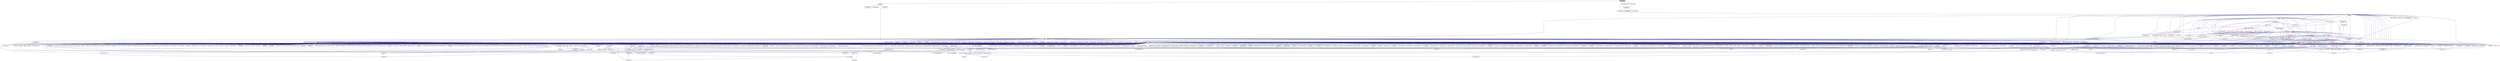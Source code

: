 digraph "is_tuple_like.hpp"
{
  edge [fontname="Helvetica",fontsize="10",labelfontname="Helvetica",labelfontsize="10"];
  node [fontname="Helvetica",fontsize="10",shape=record];
  Node32 [label="is_tuple_like.hpp",height=0.2,width=0.4,color="black", fillcolor="grey75", style="filled", fontcolor="black"];
  Node32 -> Node33 [dir="back",color="midnightblue",fontsize="10",style="solid",fontname="Helvetica"];
  Node33 [label="traits.hpp",height=0.2,width=0.4,color="black", fillcolor="white", style="filled",URL="$d7/db8/include_2traits_8hpp.html"];
  Node33 -> Node34 [dir="back",color="midnightblue",fontsize="10",style="solid",fontname="Helvetica"];
  Node34 [label="future_range_ambiguity\l_2032.cpp",height=0.2,width=0.4,color="black", fillcolor="white", style="filled",URL="$dc/d4e/future__range__ambiguity__2032_8cpp.html"];
  Node33 -> Node35 [dir="back",color="midnightblue",fontsize="10",style="solid",fontname="Helvetica"];
  Node35 [label="unordered_map.cpp",height=0.2,width=0.4,color="black", fillcolor="white", style="filled",URL="$d1/d75/unordered__map_8cpp.html"];
  Node33 -> Node36 [dir="back",color="midnightblue",fontsize="10",style="solid",fontname="Helvetica"];
  Node36 [label="async_cb_colocated.cpp",height=0.2,width=0.4,color="black", fillcolor="white", style="filled",URL="$d7/d7f/async__cb__colocated_8cpp.html"];
  Node33 -> Node37 [dir="back",color="midnightblue",fontsize="10",style="solid",fontname="Helvetica"];
  Node37 [label="partitioned_vector\l_iter.cpp",height=0.2,width=0.4,color="black", fillcolor="white", style="filled",URL="$dc/ddf/partitioned__vector__iter_8cpp.html"];
  Node32 -> Node38 [dir="back",color="midnightblue",fontsize="10",style="solid",fontname="Helvetica"];
  Node38 [label="pack_traversal_impl.hpp",height=0.2,width=0.4,color="black", fillcolor="white", style="filled",URL="$d9/d4f/pack__traversal__impl_8hpp.html"];
  Node38 -> Node39 [dir="back",color="midnightblue",fontsize="10",style="solid",fontname="Helvetica"];
  Node39 [label="pack_traversal.hpp",height=0.2,width=0.4,color="black", fillcolor="white", style="filled",URL="$d1/d79/pack__traversal_8hpp.html"];
  Node39 -> Node40 [dir="back",color="midnightblue",fontsize="10",style="solid",fontname="Helvetica"];
  Node40 [label="cxx11_sfinae_expression\l_complete.cpp",height=0.2,width=0.4,color="black", fillcolor="white", style="filled",URL="$d4/d07/cxx11__sfinae__expression__complete_8cpp.html"];
  Node39 -> Node41 [dir="back",color="midnightblue",fontsize="10",style="solid",fontname="Helvetica"];
  Node41 [label="unwrap_impl.hpp",height=0.2,width=0.4,color="black", fillcolor="white", style="filled",URL="$d8/d80/unwrap__impl_8hpp.html"];
  Node41 -> Node42 [dir="back",color="midnightblue",fontsize="10",style="solid",fontname="Helvetica"];
  Node42 [label="unwrap.hpp",height=0.2,width=0.4,color="black", fillcolor="white", style="filled",URL="$d0/d06/unwrap_8hpp.html"];
  Node42 -> Node43 [dir="back",color="midnightblue",fontsize="10",style="solid",fontname="Helvetica"];
  Node43 [label="allgather.cpp",height=0.2,width=0.4,color="black", fillcolor="white", style="filled",URL="$d7/d06/allgather_8cpp.html"];
  Node42 -> Node44 [dir="back",color="midnightblue",fontsize="10",style="solid",fontname="Helvetica"];
  Node44 [label="fibonacci_dataflow.cpp",height=0.2,width=0.4,color="black", fillcolor="white", style="filled",URL="$df/d3d/fibonacci__dataflow_8cpp.html"];
  Node42 -> Node45 [dir="back",color="midnightblue",fontsize="10",style="solid",fontname="Helvetica"];
  Node45 [label="fibonacci_futures_distributed.cpp",height=0.2,width=0.4,color="black", fillcolor="white", style="filled",URL="$d1/dc9/fibonacci__futures__distributed_8cpp.html"];
  Node42 -> Node46 [dir="back",color="midnightblue",fontsize="10",style="solid",fontname="Helvetica"];
  Node46 [label="block_executor.hpp",height=0.2,width=0.4,color="black", fillcolor="white", style="filled",URL="$dc/d6f/block__executor_8hpp.html"];
  Node46 -> Node47 [dir="back",color="midnightblue",fontsize="10",style="solid",fontname="Helvetica"];
  Node47 [label="block_allocator.hpp",height=0.2,width=0.4,color="black", fillcolor="white", style="filled",URL="$d9/d7a/block__allocator_8hpp.html"];
  Node47 -> Node48 [dir="back",color="midnightblue",fontsize="10",style="solid",fontname="Helvetica"];
  Node48 [label="host.hpp",height=0.2,width=0.4,color="black", fillcolor="white", style="filled",URL="$dd/d78/host_8hpp.html"];
  Node48 -> Node49 [dir="back",color="midnightblue",fontsize="10",style="solid",fontname="Helvetica"];
  Node49 [label="compute.hpp",height=0.2,width=0.4,color="red", fillcolor="white", style="filled",URL="$df/dd0/compute_8hpp.html"];
  Node49 -> Node50 [dir="back",color="midnightblue",fontsize="10",style="solid",fontname="Helvetica"];
  Node50 [label="cublas_matmul.cpp",height=0.2,width=0.4,color="black", fillcolor="white", style="filled",URL="$dd/d84/cublas__matmul_8cpp.html"];
  Node49 -> Node51 [dir="back",color="midnightblue",fontsize="10",style="solid",fontname="Helvetica"];
  Node51 [label="synchronize.cpp",height=0.2,width=0.4,color="black", fillcolor="white", style="filled",URL="$da/da2/synchronize_8cpp.html"];
  Node49 -> Node52 [dir="back",color="midnightblue",fontsize="10",style="solid",fontname="Helvetica"];
  Node52 [label="stream.cpp",height=0.2,width=0.4,color="black", fillcolor="white", style="filled",URL="$da/d5f/stream_8cpp.html"];
  Node46 -> Node48 [dir="back",color="midnightblue",fontsize="10",style="solid",fontname="Helvetica"];
  Node42 -> Node56 [dir="back",color="midnightblue",fontsize="10",style="solid",fontname="Helvetica"];
  Node56 [label="util.hpp",height=0.2,width=0.4,color="black", fillcolor="white", style="filled",URL="$df/d72/include_2util_8hpp.html"];
  Node56 -> Node57 [dir="back",color="midnightblue",fontsize="10",style="solid",fontname="Helvetica"];
  Node57 [label="1d_stencil_4_throttle.cpp",height=0.2,width=0.4,color="black", fillcolor="white", style="filled",URL="$d6/de5/1d__stencil__4__throttle_8cpp.html"];
  Node56 -> Node58 [dir="back",color="midnightblue",fontsize="10",style="solid",fontname="Helvetica"];
  Node58 [label="allgather_and_gate.hpp",height=0.2,width=0.4,color="black", fillcolor="white", style="filled",URL="$d9/dbb/allgather__and__gate_8hpp.html"];
  Node58 -> Node59 [dir="back",color="midnightblue",fontsize="10",style="solid",fontname="Helvetica"];
  Node59 [label="allgather_module.cpp",height=0.2,width=0.4,color="black", fillcolor="white", style="filled",URL="$df/de4/allgather__module_8cpp.html"];
  Node58 -> Node60 [dir="back",color="midnightblue",fontsize="10",style="solid",fontname="Helvetica"];
  Node60 [label="allgather_and_gate.cpp",height=0.2,width=0.4,color="black", fillcolor="white", style="filled",URL="$d1/d56/allgather__and__gate_8cpp.html"];
  Node58 -> Node61 [dir="back",color="midnightblue",fontsize="10",style="solid",fontname="Helvetica"];
  Node61 [label="ag_client.cpp",height=0.2,width=0.4,color="black", fillcolor="white", style="filled",URL="$d4/d5d/ag__client_8cpp.html"];
  Node56 -> Node60 [dir="back",color="midnightblue",fontsize="10",style="solid",fontname="Helvetica"];
  Node56 -> Node62 [dir="back",color="midnightblue",fontsize="10",style="solid",fontname="Helvetica"];
  Node62 [label="apex_balance.cpp",height=0.2,width=0.4,color="black", fillcolor="white", style="filled",URL="$d4/d8e/apex__balance_8cpp.html"];
  Node56 -> Node63 [dir="back",color="midnightblue",fontsize="10",style="solid",fontname="Helvetica"];
  Node63 [label="apex_fibonacci.cpp",height=0.2,width=0.4,color="black", fillcolor="white", style="filled",URL="$de/de1/apex__fibonacci_8cpp.html"];
  Node56 -> Node64 [dir="back",color="midnightblue",fontsize="10",style="solid",fontname="Helvetica"];
  Node64 [label="apex_policy_engine\l_active_thread_count.cpp",height=0.2,width=0.4,color="black", fillcolor="white", style="filled",URL="$d5/d01/apex__policy__engine__active__thread__count_8cpp.html"];
  Node56 -> Node65 [dir="back",color="midnightblue",fontsize="10",style="solid",fontname="Helvetica"];
  Node65 [label="apex_policy_engine\l_events.cpp",height=0.2,width=0.4,color="black", fillcolor="white", style="filled",URL="$df/d0f/apex__policy__engine__events_8cpp.html"];
  Node56 -> Node66 [dir="back",color="midnightblue",fontsize="10",style="solid",fontname="Helvetica"];
  Node66 [label="apex_policy_engine\l_periodic.cpp",height=0.2,width=0.4,color="black", fillcolor="white", style="filled",URL="$d5/d7b/apex__policy__engine__periodic_8cpp.html"];
  Node56 -> Node67 [dir="back",color="midnightblue",fontsize="10",style="solid",fontname="Helvetica"];
  Node67 [label="async_io_low_level.cpp",height=0.2,width=0.4,color="black", fillcolor="white", style="filled",URL="$dc/d10/async__io__low__level_8cpp.html"];
  Node56 -> Node68 [dir="back",color="midnightblue",fontsize="10",style="solid",fontname="Helvetica"];
  Node68 [label="sine.cpp",height=0.2,width=0.4,color="black", fillcolor="white", style="filled",URL="$d5/dd8/sine_8cpp.html"];
  Node56 -> Node69 [dir="back",color="midnightblue",fontsize="10",style="solid",fontname="Helvetica"];
  Node69 [label="factorial.cpp",height=0.2,width=0.4,color="black", fillcolor="white", style="filled",URL="$d9/d00/factorial_8cpp.html"];
  Node56 -> Node70 [dir="back",color="midnightblue",fontsize="10",style="solid",fontname="Helvetica"];
  Node70 [label="fibonacci.cpp",height=0.2,width=0.4,color="black", fillcolor="white", style="filled",URL="$d9/d89/fibonacci_8cpp.html"];
  Node56 -> Node71 [dir="back",color="midnightblue",fontsize="10",style="solid",fontname="Helvetica"];
  Node71 [label="fibonacci_await.cpp",height=0.2,width=0.4,color="black", fillcolor="white", style="filled",URL="$dc/d1c/fibonacci__await_8cpp.html"];
  Node56 -> Node44 [dir="back",color="midnightblue",fontsize="10",style="solid",fontname="Helvetica"];
  Node56 -> Node72 [dir="back",color="midnightblue",fontsize="10",style="solid",fontname="Helvetica"];
  Node72 [label="fibonacci_futures.cpp",height=0.2,width=0.4,color="black", fillcolor="white", style="filled",URL="$d6/de3/fibonacci__futures_8cpp.html"];
  Node56 -> Node45 [dir="back",color="midnightblue",fontsize="10",style="solid",fontname="Helvetica"];
  Node56 -> Node73 [dir="back",color="midnightblue",fontsize="10",style="solid",fontname="Helvetica"];
  Node73 [label="fibonacci_one.cpp",height=0.2,width=0.4,color="black", fillcolor="white", style="filled",URL="$d8/d78/fibonacci__one_8cpp.html"];
  Node56 -> Node74 [dir="back",color="midnightblue",fontsize="10",style="solid",fontname="Helvetica"];
  Node74 [label="fractals.cpp",height=0.2,width=0.4,color="black", fillcolor="white", style="filled",URL="$d8/d58/fractals_8cpp.html"];
  Node56 -> Node75 [dir="back",color="midnightblue",fontsize="10",style="solid",fontname="Helvetica"];
  Node75 [label="fractals_executor.cpp",height=0.2,width=0.4,color="black", fillcolor="white", style="filled",URL="$d9/da9/fractals__executor_8cpp.html"];
  Node56 -> Node76 [dir="back",color="midnightblue",fontsize="10",style="solid",fontname="Helvetica"];
  Node76 [label="fractals_struct.cpp",height=0.2,width=0.4,color="black", fillcolor="white", style="filled",URL="$d8/d2f/fractals__struct_8cpp.html"];
  Node56 -> Node77 [dir="back",color="midnightblue",fontsize="10",style="solid",fontname="Helvetica"];
  Node77 [label="interval_timer.cpp",height=0.2,width=0.4,color="black", fillcolor="white", style="filled",URL="$de/df1/examples_2quickstart_2interval__timer_8cpp.html"];
  Node56 -> Node78 [dir="back",color="midnightblue",fontsize="10",style="solid",fontname="Helvetica"];
  Node78 [label="sierpinski.cpp",height=0.2,width=0.4,color="black", fillcolor="white", style="filled",URL="$d3/d7e/sierpinski_8cpp.html"];
  Node56 -> Node79 [dir="back",color="midnightblue",fontsize="10",style="solid",fontname="Helvetica"];
  Node79 [label="spell_check_file.cpp",height=0.2,width=0.4,color="black", fillcolor="white", style="filled",URL="$df/df7/spell__check__file_8cpp.html"];
  Node56 -> Node80 [dir="back",color="midnightblue",fontsize="10",style="solid",fontname="Helvetica"];
  Node80 [label="spell_check_simple.cpp",height=0.2,width=0.4,color="black", fillcolor="white", style="filled",URL="$dd/d54/spell__check__simple_8cpp.html"];
  Node56 -> Node81 [dir="back",color="midnightblue",fontsize="10",style="solid",fontname="Helvetica"];
  Node81 [label="thread_aware_timer.cpp",height=0.2,width=0.4,color="black", fillcolor="white", style="filled",URL="$df/d11/examples_2thread__aware__timer_2thread__aware__timer_8cpp.html"];
  Node56 -> Node82 [dir="back",color="midnightblue",fontsize="10",style="solid",fontname="Helvetica"];
  Node82 [label="hpx.hpp",height=0.2,width=0.4,color="red", fillcolor="white", style="filled",URL="$d0/daa/hpx_8hpp.html"];
  Node82 -> Node83 [dir="back",color="midnightblue",fontsize="10",style="solid",fontname="Helvetica"];
  Node83 [label="1d_stencil_1.cpp",height=0.2,width=0.4,color="black", fillcolor="white", style="filled",URL="$d2/db1/1d__stencil__1_8cpp.html"];
  Node82 -> Node84 [dir="back",color="midnightblue",fontsize="10",style="solid",fontname="Helvetica"];
  Node84 [label="1d_stencil_2.cpp",height=0.2,width=0.4,color="black", fillcolor="white", style="filled",URL="$d3/dd1/1d__stencil__2_8cpp.html"];
  Node82 -> Node85 [dir="back",color="midnightblue",fontsize="10",style="solid",fontname="Helvetica"];
  Node85 [label="1d_stencil_3.cpp",height=0.2,width=0.4,color="black", fillcolor="white", style="filled",URL="$db/d19/1d__stencil__3_8cpp.html"];
  Node82 -> Node86 [dir="back",color="midnightblue",fontsize="10",style="solid",fontname="Helvetica"];
  Node86 [label="1d_stencil_4.cpp",height=0.2,width=0.4,color="black", fillcolor="white", style="filled",URL="$d1/d7d/1d__stencil__4_8cpp.html"];
  Node82 -> Node87 [dir="back",color="midnightblue",fontsize="10",style="solid",fontname="Helvetica"];
  Node87 [label="1d_stencil_4_parallel.cpp",height=0.2,width=0.4,color="black", fillcolor="white", style="filled",URL="$d6/d05/1d__stencil__4__parallel_8cpp.html"];
  Node82 -> Node88 [dir="back",color="midnightblue",fontsize="10",style="solid",fontname="Helvetica"];
  Node88 [label="1d_stencil_4_repart.cpp",height=0.2,width=0.4,color="black", fillcolor="white", style="filled",URL="$d0/d6b/1d__stencil__4__repart_8cpp.html"];
  Node82 -> Node57 [dir="back",color="midnightblue",fontsize="10",style="solid",fontname="Helvetica"];
  Node82 -> Node89 [dir="back",color="midnightblue",fontsize="10",style="solid",fontname="Helvetica"];
  Node89 [label="1d_stencil_5.cpp",height=0.2,width=0.4,color="black", fillcolor="white", style="filled",URL="$d7/d2a/1d__stencil__5_8cpp.html"];
  Node82 -> Node90 [dir="back",color="midnightblue",fontsize="10",style="solid",fontname="Helvetica"];
  Node90 [label="1d_stencil_6.cpp",height=0.2,width=0.4,color="black", fillcolor="white", style="filled",URL="$db/de7/1d__stencil__6_8cpp.html"];
  Node82 -> Node91 [dir="back",color="midnightblue",fontsize="10",style="solid",fontname="Helvetica"];
  Node91 [label="1d_stencil_7.cpp",height=0.2,width=0.4,color="black", fillcolor="white", style="filled",URL="$d4/d5a/1d__stencil__7_8cpp.html"];
  Node82 -> Node92 [dir="back",color="midnightblue",fontsize="10",style="solid",fontname="Helvetica"];
  Node92 [label="1d_stencil_8.cpp",height=0.2,width=0.4,color="black", fillcolor="white", style="filled",URL="$df/de0/1d__stencil__8_8cpp.html"];
  Node82 -> Node93 [dir="back",color="midnightblue",fontsize="10",style="solid",fontname="Helvetica"];
  Node93 [label="accumulator.cpp",height=0.2,width=0.4,color="black", fillcolor="white", style="filled",URL="$d1/d81/accumulator_8cpp.html"];
  Node82 -> Node94 [dir="back",color="midnightblue",fontsize="10",style="solid",fontname="Helvetica"];
  Node94 [label="accumulator.hpp",height=0.2,width=0.4,color="red", fillcolor="white", style="filled",URL="$d4/d9d/server_2accumulator_8hpp.html"];
  Node94 -> Node93 [dir="back",color="midnightblue",fontsize="10",style="solid",fontname="Helvetica"];
  Node82 -> Node97 [dir="back",color="midnightblue",fontsize="10",style="solid",fontname="Helvetica"];
  Node97 [label="template_function_accumulator.hpp",height=0.2,width=0.4,color="black", fillcolor="white", style="filled",URL="$d7/da6/server_2template__function__accumulator_8hpp.html"];
  Node97 -> Node98 [dir="back",color="midnightblue",fontsize="10",style="solid",fontname="Helvetica"];
  Node98 [label="template_function_accumulator.cpp",height=0.2,width=0.4,color="black", fillcolor="white", style="filled",URL="$d5/d02/template__function__accumulator_8cpp.html"];
  Node97 -> Node99 [dir="back",color="midnightblue",fontsize="10",style="solid",fontname="Helvetica"];
  Node99 [label="template_function_accumulator.hpp",height=0.2,width=0.4,color="red", fillcolor="white", style="filled",URL="$d3/de9/template__function__accumulator_8hpp.html"];
  Node82 -> Node101 [dir="back",color="midnightblue",fontsize="10",style="solid",fontname="Helvetica"];
  Node101 [label="template_accumulator.cpp",height=0.2,width=0.4,color="black", fillcolor="white", style="filled",URL="$d0/d4a/template__accumulator_8cpp.html"];
  Node82 -> Node98 [dir="back",color="midnightblue",fontsize="10",style="solid",fontname="Helvetica"];
  Node82 -> Node99 [dir="back",color="midnightblue",fontsize="10",style="solid",fontname="Helvetica"];
  Node82 -> Node59 [dir="back",color="midnightblue",fontsize="10",style="solid",fontname="Helvetica"];
  Node82 -> Node43 [dir="back",color="midnightblue",fontsize="10",style="solid",fontname="Helvetica"];
  Node82 -> Node60 [dir="back",color="midnightblue",fontsize="10",style="solid",fontname="Helvetica"];
  Node82 -> Node61 [dir="back",color="midnightblue",fontsize="10",style="solid",fontname="Helvetica"];
  Node82 -> Node102 [dir="back",color="midnightblue",fontsize="10",style="solid",fontname="Helvetica"];
  Node102 [label="hpx_thread_phase.cpp",height=0.2,width=0.4,color="black", fillcolor="white", style="filled",URL="$d5/dca/hpx__thread__phase_8cpp.html"];
  Node82 -> Node103 [dir="back",color="midnightblue",fontsize="10",style="solid",fontname="Helvetica"];
  Node103 [label="os_thread_num.cpp",height=0.2,width=0.4,color="black", fillcolor="white", style="filled",URL="$d2/dfb/os__thread__num_8cpp.html"];
  Node82 -> Node104 [dir="back",color="midnightblue",fontsize="10",style="solid",fontname="Helvetica"];
  Node104 [label="cancelable_action.cpp",height=0.2,width=0.4,color="black", fillcolor="white", style="filled",URL="$d5/d0c/cancelable__action_8cpp.html"];
  Node82 -> Node105 [dir="back",color="midnightblue",fontsize="10",style="solid",fontname="Helvetica"];
  Node105 [label="cancelable_action.hpp",height=0.2,width=0.4,color="black", fillcolor="white", style="filled",URL="$d5/d4d/server_2cancelable__action_8hpp.html"];
  Node105 -> Node104 [dir="back",color="midnightblue",fontsize="10",style="solid",fontname="Helvetica"];
  Node105 -> Node106 [dir="back",color="midnightblue",fontsize="10",style="solid",fontname="Helvetica"];
  Node106 [label="cancelable_action.hpp",height=0.2,width=0.4,color="red", fillcolor="white", style="filled",URL="$d0/da3/stubs_2cancelable__action_8hpp.html"];
  Node82 -> Node106 [dir="back",color="midnightblue",fontsize="10",style="solid",fontname="Helvetica"];
  Node82 -> Node108 [dir="back",color="midnightblue",fontsize="10",style="solid",fontname="Helvetica"];
  Node108 [label="cancelable_action_client.cpp",height=0.2,width=0.4,color="black", fillcolor="white", style="filled",URL="$d1/db8/cancelable__action__client_8cpp.html"];
  Node82 -> Node50 [dir="back",color="midnightblue",fontsize="10",style="solid",fontname="Helvetica"];
  Node82 -> Node109 [dir="back",color="midnightblue",fontsize="10",style="solid",fontname="Helvetica"];
  Node109 [label="win_perf_counters.cpp",height=0.2,width=0.4,color="black", fillcolor="white", style="filled",URL="$d8/d11/win__perf__counters_8cpp.html"];
  Node82 -> Node110 [dir="back",color="midnightblue",fontsize="10",style="solid",fontname="Helvetica"];
  Node110 [label="win_perf_counters.hpp",height=0.2,width=0.4,color="black", fillcolor="white", style="filled",URL="$d5/da7/win__perf__counters_8hpp.html"];
  Node82 -> Node111 [dir="back",color="midnightblue",fontsize="10",style="solid",fontname="Helvetica"];
  Node111 [label="hello_world_component.hpp",height=0.2,width=0.4,color="red", fillcolor="white", style="filled",URL="$df/df0/hello__world__component_8hpp.html"];
  Node82 -> Node114 [dir="back",color="midnightblue",fontsize="10",style="solid",fontname="Helvetica"];
  Node114 [label="interpolate1d.cpp",height=0.2,width=0.4,color="black", fillcolor="white", style="filled",URL="$d0/d05/interpolate1d_8cpp.html"];
  Node82 -> Node115 [dir="back",color="midnightblue",fontsize="10",style="solid",fontname="Helvetica"];
  Node115 [label="partition.hpp",height=0.2,width=0.4,color="black", fillcolor="white", style="filled",URL="$d0/d7a/examples_2interpolate1d_2interpolate1d_2partition_8hpp.html"];
  Node115 -> Node114 [dir="back",color="midnightblue",fontsize="10",style="solid",fontname="Helvetica"];
  Node115 -> Node116 [dir="back",color="midnightblue",fontsize="10",style="solid",fontname="Helvetica"];
  Node116 [label="interpolate1d.hpp",height=0.2,width=0.4,color="red", fillcolor="white", style="filled",URL="$d4/dc7/interpolate1d_8hpp.html"];
  Node116 -> Node114 [dir="back",color="midnightblue",fontsize="10",style="solid",fontname="Helvetica"];
  Node82 -> Node118 [dir="back",color="midnightblue",fontsize="10",style="solid",fontname="Helvetica"];
  Node118 [label="partition.hpp",height=0.2,width=0.4,color="black", fillcolor="white", style="filled",URL="$d0/dff/examples_2interpolate1d_2interpolate1d_2server_2partition_8hpp.html"];
  Node118 -> Node115 [dir="back",color="midnightblue",fontsize="10",style="solid",fontname="Helvetica"];
  Node118 -> Node119 [dir="back",color="midnightblue",fontsize="10",style="solid",fontname="Helvetica"];
  Node119 [label="partition.cpp",height=0.2,width=0.4,color="black", fillcolor="white", style="filled",URL="$d0/d4f/examples_2interpolate1d_2interpolate1d_2server_2partition_8cpp.html"];
  Node82 -> Node116 [dir="back",color="midnightblue",fontsize="10",style="solid",fontname="Helvetica"];
  Node82 -> Node120 [dir="back",color="midnightblue",fontsize="10",style="solid",fontname="Helvetica"];
  Node120 [label="read_values.cpp",height=0.2,width=0.4,color="black", fillcolor="white", style="filled",URL="$d0/d8c/interpolate1d_2interpolate1d_2read__values_8cpp.html"];
  Node82 -> Node119 [dir="back",color="midnightblue",fontsize="10",style="solid",fontname="Helvetica"];
  Node82 -> Node121 [dir="back",color="midnightblue",fontsize="10",style="solid",fontname="Helvetica"];
  Node121 [label="jacobi.cpp",height=0.2,width=0.4,color="black", fillcolor="white", style="filled",URL="$d2/d27/jacobi_8cpp.html"];
  Node82 -> Node122 [dir="back",color="midnightblue",fontsize="10",style="solid",fontname="Helvetica"];
  Node122 [label="grid.cpp",height=0.2,width=0.4,color="black", fillcolor="white", style="filled",URL="$d6/d1b/jacobi__component_2grid_8cpp.html"];
  Node82 -> Node123 [dir="back",color="midnightblue",fontsize="10",style="solid",fontname="Helvetica"];
  Node123 [label="row.cpp",height=0.2,width=0.4,color="black", fillcolor="white", style="filled",URL="$d3/d86/server_2row_8cpp.html"];
  Node82 -> Node124 [dir="back",color="midnightblue",fontsize="10",style="solid",fontname="Helvetica"];
  Node124 [label="solver.cpp",height=0.2,width=0.4,color="black", fillcolor="white", style="filled",URL="$d6/d94/solver_8cpp.html"];
  Node82 -> Node125 [dir="back",color="midnightblue",fontsize="10",style="solid",fontname="Helvetica"];
  Node125 [label="stencil_iterator.cpp",height=0.2,width=0.4,color="black", fillcolor="white", style="filled",URL="$d6/de1/server_2stencil__iterator_8cpp.html"];
  Node82 -> Node126 [dir="back",color="midnightblue",fontsize="10",style="solid",fontname="Helvetica"];
  Node126 [label="stencil_iterator.cpp",height=0.2,width=0.4,color="black", fillcolor="white", style="filled",URL="$d7/d71/stencil__iterator_8cpp.html"];
  Node82 -> Node127 [dir="back",color="midnightblue",fontsize="10",style="solid",fontname="Helvetica"];
  Node127 [label="jacobi.cpp",height=0.2,width=0.4,color="black", fillcolor="white", style="filled",URL="$d3/d44/smp_2jacobi_8cpp.html"];
  Node82 -> Node128 [dir="back",color="midnightblue",fontsize="10",style="solid",fontname="Helvetica"];
  Node128 [label="jacobi_hpx.cpp",height=0.2,width=0.4,color="black", fillcolor="white", style="filled",URL="$d8/d72/jacobi__hpx_8cpp.html"];
  Node82 -> Node129 [dir="back",color="midnightblue",fontsize="10",style="solid",fontname="Helvetica"];
  Node129 [label="jacobi_nonuniform.cpp",height=0.2,width=0.4,color="black", fillcolor="white", style="filled",URL="$dd/ddc/jacobi__nonuniform_8cpp.html"];
  Node82 -> Node130 [dir="back",color="midnightblue",fontsize="10",style="solid",fontname="Helvetica"];
  Node130 [label="jacobi_nonuniform_hpx.cpp",height=0.2,width=0.4,color="black", fillcolor="white", style="filled",URL="$de/d56/jacobi__nonuniform__hpx_8cpp.html"];
  Node82 -> Node131 [dir="back",color="midnightblue",fontsize="10",style="solid",fontname="Helvetica"];
  Node131 [label="nqueen.cpp",height=0.2,width=0.4,color="black", fillcolor="white", style="filled",URL="$db/dca/nqueen_8cpp.html"];
  Node82 -> Node132 [dir="back",color="midnightblue",fontsize="10",style="solid",fontname="Helvetica"];
  Node132 [label="nqueen.hpp",height=0.2,width=0.4,color="red", fillcolor="white", style="filled",URL="$de/d58/server_2nqueen_8hpp.html"];
  Node132 -> Node131 [dir="back",color="midnightblue",fontsize="10",style="solid",fontname="Helvetica"];
  Node82 -> Node135 [dir="back",color="midnightblue",fontsize="10",style="solid",fontname="Helvetica"];
  Node135 [label="nqueen_client.cpp",height=0.2,width=0.4,color="black", fillcolor="white", style="filled",URL="$d3/d5e/nqueen__client_8cpp.html"];
  Node82 -> Node136 [dir="back",color="midnightblue",fontsize="10",style="solid",fontname="Helvetica"];
  Node136 [label="sine.cpp",height=0.2,width=0.4,color="black", fillcolor="white", style="filled",URL="$d3/d0d/server_2sine_8cpp.html"];
  Node82 -> Node137 [dir="back",color="midnightblue",fontsize="10",style="solid",fontname="Helvetica"];
  Node137 [label="sine.hpp",height=0.2,width=0.4,color="black", fillcolor="white", style="filled",URL="$d8/dac/sine_8hpp.html"];
  Node137 -> Node136 [dir="back",color="midnightblue",fontsize="10",style="solid",fontname="Helvetica"];
  Node137 -> Node68 [dir="back",color="midnightblue",fontsize="10",style="solid",fontname="Helvetica"];
  Node82 -> Node68 [dir="back",color="midnightblue",fontsize="10",style="solid",fontname="Helvetica"];
  Node82 -> Node138 [dir="back",color="midnightblue",fontsize="10",style="solid",fontname="Helvetica"];
  Node138 [label="sine_client.cpp",height=0.2,width=0.4,color="black", fillcolor="white", style="filled",URL="$db/d62/sine__client_8cpp.html"];
  Node82 -> Node139 [dir="back",color="midnightblue",fontsize="10",style="solid",fontname="Helvetica"];
  Node139 [label="qt.cpp",height=0.2,width=0.4,color="black", fillcolor="white", style="filled",URL="$df/d90/qt_8cpp.html"];
  Node82 -> Node140 [dir="back",color="midnightblue",fontsize="10",style="solid",fontname="Helvetica"];
  Node140 [label="queue_client.cpp",height=0.2,width=0.4,color="black", fillcolor="white", style="filled",URL="$d7/d96/queue__client_8cpp.html"];
  Node82 -> Node141 [dir="back",color="midnightblue",fontsize="10",style="solid",fontname="Helvetica"];
  Node141 [label="customize_async.cpp",height=0.2,width=0.4,color="black", fillcolor="white", style="filled",URL="$d0/d82/customize__async_8cpp.html"];
  Node82 -> Node142 [dir="back",color="midnightblue",fontsize="10",style="solid",fontname="Helvetica"];
  Node142 [label="data_actions.cpp",height=0.2,width=0.4,color="black", fillcolor="white", style="filled",URL="$dc/d68/data__actions_8cpp.html"];
  Node82 -> Node143 [dir="back",color="midnightblue",fontsize="10",style="solid",fontname="Helvetica"];
  Node143 [label="error_handling.cpp",height=0.2,width=0.4,color="black", fillcolor="white", style="filled",URL="$d9/d96/error__handling_8cpp.html"];
  Node82 -> Node144 [dir="back",color="midnightblue",fontsize="10",style="solid",fontname="Helvetica"];
  Node144 [label="event_synchronization.cpp",height=0.2,width=0.4,color="black", fillcolor="white", style="filled",URL="$d0/d35/event__synchronization_8cpp.html"];
  Node82 -> Node69 [dir="back",color="midnightblue",fontsize="10",style="solid",fontname="Helvetica"];
  Node82 -> Node145 [dir="back",color="midnightblue",fontsize="10",style="solid",fontname="Helvetica"];
  Node145 [label="file_serialization.cpp",height=0.2,width=0.4,color="black", fillcolor="white", style="filled",URL="$de/d58/file__serialization_8cpp.html"];
  Node82 -> Node146 [dir="back",color="midnightblue",fontsize="10",style="solid",fontname="Helvetica"];
  Node146 [label="init_globally.cpp",height=0.2,width=0.4,color="black", fillcolor="white", style="filled",URL="$d6/dad/init__globally_8cpp.html"];
  Node82 -> Node147 [dir="back",color="midnightblue",fontsize="10",style="solid",fontname="Helvetica"];
  Node147 [label="interest_calculator.cpp",height=0.2,width=0.4,color="black", fillcolor="white", style="filled",URL="$d2/d86/interest__calculator_8cpp.html"];
  Node82 -> Node148 [dir="back",color="midnightblue",fontsize="10",style="solid",fontname="Helvetica"];
  Node148 [label="non_atomic_rma.cpp",height=0.2,width=0.4,color="black", fillcolor="white", style="filled",URL="$d7/d8b/non__atomic__rma_8cpp.html"];
  Node82 -> Node149 [dir="back",color="midnightblue",fontsize="10",style="solid",fontname="Helvetica"];
  Node149 [label="partitioned_vector\l_spmd_foreach.cpp",height=0.2,width=0.4,color="black", fillcolor="white", style="filled",URL="$db/d7c/partitioned__vector__spmd__foreach_8cpp.html"];
  Node82 -> Node150 [dir="back",color="midnightblue",fontsize="10",style="solid",fontname="Helvetica"];
  Node150 [label="pipeline1.cpp",height=0.2,width=0.4,color="black", fillcolor="white", style="filled",URL="$d5/d77/pipeline1_8cpp.html"];
  Node82 -> Node151 [dir="back",color="midnightblue",fontsize="10",style="solid",fontname="Helvetica"];
  Node151 [label="quicksort.cpp",height=0.2,width=0.4,color="black", fillcolor="white", style="filled",URL="$d3/d1e/quicksort_8cpp.html"];
  Node82 -> Node152 [dir="back",color="midnightblue",fontsize="10",style="solid",fontname="Helvetica"];
  Node152 [label="receive_buffer.cpp",height=0.2,width=0.4,color="black", fillcolor="white", style="filled",URL="$d7/d10/receive__buffer_8cpp.html"];
  Node82 -> Node153 [dir="back",color="midnightblue",fontsize="10",style="solid",fontname="Helvetica"];
  Node153 [label="safe_object.cpp",height=0.2,width=0.4,color="black", fillcolor="white", style="filled",URL="$dd/d52/safe__object_8cpp.html"];
  Node82 -> Node154 [dir="back",color="midnightblue",fontsize="10",style="solid",fontname="Helvetica"];
  Node154 [label="sort_by_key_demo.cpp",height=0.2,width=0.4,color="black", fillcolor="white", style="filled",URL="$da/d20/sort__by__key__demo_8cpp.html"];
  Node82 -> Node155 [dir="back",color="midnightblue",fontsize="10",style="solid",fontname="Helvetica"];
  Node155 [label="timed_wake.cpp",height=0.2,width=0.4,color="black", fillcolor="white", style="filled",URL="$d8/df9/timed__wake_8cpp.html"];
  Node82 -> Node156 [dir="back",color="midnightblue",fontsize="10",style="solid",fontname="Helvetica"];
  Node156 [label="vector_counting_dotproduct.cpp",height=0.2,width=0.4,color="black", fillcolor="white", style="filled",URL="$df/de9/vector__counting__dotproduct_8cpp.html"];
  Node82 -> Node157 [dir="back",color="midnightblue",fontsize="10",style="solid",fontname="Helvetica"];
  Node157 [label="vector_zip_dotproduct.cpp",height=0.2,width=0.4,color="black", fillcolor="white", style="filled",URL="$dc/d18/vector__zip__dotproduct_8cpp.html"];
  Node82 -> Node158 [dir="back",color="midnightblue",fontsize="10",style="solid",fontname="Helvetica"];
  Node158 [label="zerocopy_rdma.cpp",height=0.2,width=0.4,color="black", fillcolor="white", style="filled",URL="$d1/dad/zerocopy__rdma_8cpp.html"];
  Node82 -> Node159 [dir="back",color="midnightblue",fontsize="10",style="solid",fontname="Helvetica"];
  Node159 [label="random_mem_access.cpp",height=0.2,width=0.4,color="black", fillcolor="white", style="filled",URL="$d1/d51/random__mem__access_8cpp.html"];
  Node82 -> Node160 [dir="back",color="midnightblue",fontsize="10",style="solid",fontname="Helvetica"];
  Node160 [label="random_mem_access.hpp",height=0.2,width=0.4,color="red", fillcolor="white", style="filled",URL="$d0/d19/server_2random__mem__access_8hpp.html"];
  Node160 -> Node159 [dir="back",color="midnightblue",fontsize="10",style="solid",fontname="Helvetica"];
  Node82 -> Node163 [dir="back",color="midnightblue",fontsize="10",style="solid",fontname="Helvetica"];
  Node163 [label="random_mem_access_client.cpp",height=0.2,width=0.4,color="black", fillcolor="white", style="filled",URL="$df/d1b/random__mem__access__client_8cpp.html"];
  Node82 -> Node164 [dir="back",color="midnightblue",fontsize="10",style="solid",fontname="Helvetica"];
  Node164 [label="oversubscribing_resource\l_partitioner.cpp",height=0.2,width=0.4,color="black", fillcolor="white", style="filled",URL="$dd/dee/oversubscribing__resource__partitioner_8cpp.html"];
  Node82 -> Node165 [dir="back",color="midnightblue",fontsize="10",style="solid",fontname="Helvetica"];
  Node165 [label="simple_resource_partitioner.cpp",height=0.2,width=0.4,color="black", fillcolor="white", style="filled",URL="$d5/df9/simple__resource__partitioner_8cpp.html"];
  Node82 -> Node166 [dir="back",color="midnightblue",fontsize="10",style="solid",fontname="Helvetica"];
  Node166 [label="dimension.hpp",height=0.2,width=0.4,color="red", fillcolor="white", style="filled",URL="$d6/d39/sheneos_2sheneos_2dimension_8hpp.html"];
  Node166 -> Node172 [dir="back",color="midnightblue",fontsize="10",style="solid",fontname="Helvetica"];
  Node172 [label="partition3d.hpp",height=0.2,width=0.4,color="black", fillcolor="white", style="filled",URL="$dd/dbf/server_2partition3d_8hpp.html"];
  Node172 -> Node173 [dir="back",color="midnightblue",fontsize="10",style="solid",fontname="Helvetica"];
  Node173 [label="partition3d.hpp",height=0.2,width=0.4,color="black", fillcolor="white", style="filled",URL="$d1/d50/partition3d_8hpp.html"];
  Node173 -> Node169 [dir="back",color="midnightblue",fontsize="10",style="solid",fontname="Helvetica"];
  Node169 [label="interpolator.cpp",height=0.2,width=0.4,color="black", fillcolor="white", style="filled",URL="$d5/d02/interpolator_8cpp.html"];
  Node173 -> Node174 [dir="back",color="midnightblue",fontsize="10",style="solid",fontname="Helvetica"];
  Node174 [label="interpolator.hpp",height=0.2,width=0.4,color="red", fillcolor="white", style="filled",URL="$dc/d3b/interpolator_8hpp.html"];
  Node174 -> Node169 [dir="back",color="midnightblue",fontsize="10",style="solid",fontname="Helvetica"];
  Node174 -> Node177 [dir="back",color="midnightblue",fontsize="10",style="solid",fontname="Helvetica"];
  Node177 [label="sheneos_test.cpp",height=0.2,width=0.4,color="black", fillcolor="white", style="filled",URL="$d4/d6e/sheneos__test_8cpp.html"];
  Node172 -> Node171 [dir="back",color="midnightblue",fontsize="10",style="solid",fontname="Helvetica"];
  Node171 [label="partition3d.cpp",height=0.2,width=0.4,color="black", fillcolor="white", style="filled",URL="$de/d70/partition3d_8cpp.html"];
  Node82 -> Node169 [dir="back",color="midnightblue",fontsize="10",style="solid",fontname="Helvetica"];
  Node82 -> Node173 [dir="back",color="midnightblue",fontsize="10",style="solid",fontname="Helvetica"];
  Node82 -> Node172 [dir="back",color="midnightblue",fontsize="10",style="solid",fontname="Helvetica"];
  Node82 -> Node174 [dir="back",color="midnightblue",fontsize="10",style="solid",fontname="Helvetica"];
  Node82 -> Node178 [dir="back",color="midnightblue",fontsize="10",style="solid",fontname="Helvetica"];
  Node178 [label="configuration.hpp",height=0.2,width=0.4,color="red", fillcolor="white", style="filled",URL="$dc/d0a/configuration_8hpp.html"];
  Node178 -> Node174 [dir="back",color="midnightblue",fontsize="10",style="solid",fontname="Helvetica"];
  Node82 -> Node170 [dir="back",color="midnightblue",fontsize="10",style="solid",fontname="Helvetica"];
  Node170 [label="read_values.cpp",height=0.2,width=0.4,color="black", fillcolor="white", style="filled",URL="$d7/da4/sheneos_2sheneos_2read__values_8cpp.html"];
  Node82 -> Node171 [dir="back",color="midnightblue",fontsize="10",style="solid",fontname="Helvetica"];
  Node82 -> Node177 [dir="back",color="midnightblue",fontsize="10",style="solid",fontname="Helvetica"];
  Node82 -> Node180 [dir="back",color="midnightblue",fontsize="10",style="solid",fontname="Helvetica"];
  Node180 [label="startup_shutdown.cpp",height=0.2,width=0.4,color="black", fillcolor="white", style="filled",URL="$d3/dfc/server_2startup__shutdown_8cpp.html"];
  Node82 -> Node181 [dir="back",color="midnightblue",fontsize="10",style="solid",fontname="Helvetica"];
  Node181 [label="startup_shutdown.cpp",height=0.2,width=0.4,color="black", fillcolor="white", style="filled",URL="$d0/ddb/startup__shutdown_8cpp.html"];
  Node82 -> Node182 [dir="back",color="midnightblue",fontsize="10",style="solid",fontname="Helvetica"];
  Node182 [label="spin.cpp",height=0.2,width=0.4,color="black", fillcolor="white", style="filled",URL="$d7/df2/spin_8cpp.html"];
  Node82 -> Node183 [dir="back",color="midnightblue",fontsize="10",style="solid",fontname="Helvetica"];
  Node183 [label="throttle.cpp",height=0.2,width=0.4,color="black", fillcolor="white", style="filled",URL="$de/d56/server_2throttle_8cpp.html"];
  Node82 -> Node184 [dir="back",color="midnightblue",fontsize="10",style="solid",fontname="Helvetica"];
  Node184 [label="throttle.hpp",height=0.2,width=0.4,color="black", fillcolor="white", style="filled",URL="$db/dc9/server_2throttle_8hpp.html"];
  Node184 -> Node183 [dir="back",color="midnightblue",fontsize="10",style="solid",fontname="Helvetica"];
  Node184 -> Node185 [dir="back",color="midnightblue",fontsize="10",style="solid",fontname="Helvetica"];
  Node185 [label="throttle.hpp",height=0.2,width=0.4,color="black", fillcolor="white", style="filled",URL="$d5/dec/stubs_2throttle_8hpp.html"];
  Node185 -> Node186 [dir="back",color="midnightblue",fontsize="10",style="solid",fontname="Helvetica"];
  Node186 [label="throttle.hpp",height=0.2,width=0.4,color="red", fillcolor="white", style="filled",URL="$d2/d2e/throttle_8hpp.html"];
  Node186 -> Node187 [dir="back",color="midnightblue",fontsize="10",style="solid",fontname="Helvetica"];
  Node187 [label="throttle.cpp",height=0.2,width=0.4,color="black", fillcolor="white", style="filled",URL="$db/d02/throttle_8cpp.html"];
  Node82 -> Node185 [dir="back",color="midnightblue",fontsize="10",style="solid",fontname="Helvetica"];
  Node82 -> Node187 [dir="back",color="midnightblue",fontsize="10",style="solid",fontname="Helvetica"];
  Node82 -> Node186 [dir="back",color="midnightblue",fontsize="10",style="solid",fontname="Helvetica"];
  Node82 -> Node189 [dir="back",color="midnightblue",fontsize="10",style="solid",fontname="Helvetica"];
  Node189 [label="transpose_await.cpp",height=0.2,width=0.4,color="black", fillcolor="white", style="filled",URL="$de/d68/transpose__await_8cpp.html"];
  Node82 -> Node190 [dir="back",color="midnightblue",fontsize="10",style="solid",fontname="Helvetica"];
  Node190 [label="transpose_block.cpp",height=0.2,width=0.4,color="black", fillcolor="white", style="filled",URL="$d0/de1/transpose__block_8cpp.html"];
  Node82 -> Node191 [dir="back",color="midnightblue",fontsize="10",style="solid",fontname="Helvetica"];
  Node191 [label="transpose_block_numa.cpp",height=0.2,width=0.4,color="black", fillcolor="white", style="filled",URL="$dd/d3b/transpose__block__numa_8cpp.html"];
  Node82 -> Node192 [dir="back",color="midnightblue",fontsize="10",style="solid",fontname="Helvetica"];
  Node192 [label="transpose_serial.cpp",height=0.2,width=0.4,color="black", fillcolor="white", style="filled",URL="$db/d74/transpose__serial_8cpp.html"];
  Node82 -> Node193 [dir="back",color="midnightblue",fontsize="10",style="solid",fontname="Helvetica"];
  Node193 [label="transpose_serial_block.cpp",height=0.2,width=0.4,color="black", fillcolor="white", style="filled",URL="$d8/daa/transpose__serial__block_8cpp.html"];
  Node82 -> Node194 [dir="back",color="midnightblue",fontsize="10",style="solid",fontname="Helvetica"];
  Node194 [label="transpose_serial_vector.cpp",height=0.2,width=0.4,color="black", fillcolor="white", style="filled",URL="$d4/d04/transpose__serial__vector_8cpp.html"];
  Node82 -> Node195 [dir="back",color="midnightblue",fontsize="10",style="solid",fontname="Helvetica"];
  Node195 [label="transpose_smp.cpp",height=0.2,width=0.4,color="black", fillcolor="white", style="filled",URL="$d2/d99/transpose__smp_8cpp.html"];
  Node82 -> Node196 [dir="back",color="midnightblue",fontsize="10",style="solid",fontname="Helvetica"];
  Node196 [label="transpose_smp_block.cpp",height=0.2,width=0.4,color="black", fillcolor="white", style="filled",URL="$da/d4d/transpose__smp__block_8cpp.html"];
  Node82 -> Node197 [dir="back",color="midnightblue",fontsize="10",style="solid",fontname="Helvetica"];
  Node197 [label="simple_central_tuplespace.hpp",height=0.2,width=0.4,color="red", fillcolor="white", style="filled",URL="$db/d69/server_2simple__central__tuplespace_8hpp.html"];
  Node197 -> Node198 [dir="back",color="midnightblue",fontsize="10",style="solid",fontname="Helvetica"];
  Node198 [label="simple_central_tuplespace.cpp",height=0.2,width=0.4,color="black", fillcolor="white", style="filled",URL="$d3/dec/simple__central__tuplespace_8cpp.html"];
  Node82 -> Node202 [dir="back",color="midnightblue",fontsize="10",style="solid",fontname="Helvetica"];
  Node202 [label="tuples_warehouse.hpp",height=0.2,width=0.4,color="black", fillcolor="white", style="filled",URL="$da/de6/tuples__warehouse_8hpp.html"];
  Node202 -> Node197 [dir="back",color="midnightblue",fontsize="10",style="solid",fontname="Helvetica"];
  Node82 -> Node198 [dir="back",color="midnightblue",fontsize="10",style="solid",fontname="Helvetica"];
  Node82 -> Node203 [dir="back",color="midnightblue",fontsize="10",style="solid",fontname="Helvetica"];
  Node203 [label="hpx_runtime.cpp",height=0.2,width=0.4,color="black", fillcolor="white", style="filled",URL="$d7/d1e/hpx__runtime_8cpp.html"];
  Node82 -> Node51 [dir="back",color="midnightblue",fontsize="10",style="solid",fontname="Helvetica"];
  Node82 -> Node204 [dir="back",color="midnightblue",fontsize="10",style="solid",fontname="Helvetica"];
  Node204 [label="agas_cache_timings.cpp",height=0.2,width=0.4,color="black", fillcolor="white", style="filled",URL="$dd/d37/agas__cache__timings_8cpp.html"];
  Node82 -> Node205 [dir="back",color="midnightblue",fontsize="10",style="solid",fontname="Helvetica"];
  Node205 [label="async_overheads.cpp",height=0.2,width=0.4,color="black", fillcolor="white", style="filled",URL="$de/da6/async__overheads_8cpp.html"];
  Node82 -> Node206 [dir="back",color="midnightblue",fontsize="10",style="solid",fontname="Helvetica"];
  Node206 [label="coroutines_call_overhead.cpp",height=0.2,width=0.4,color="black", fillcolor="white", style="filled",URL="$da/d1e/coroutines__call__overhead_8cpp.html"];
  Node82 -> Node207 [dir="back",color="midnightblue",fontsize="10",style="solid",fontname="Helvetica"];
  Node207 [label="foreach_scaling.cpp",height=0.2,width=0.4,color="black", fillcolor="white", style="filled",URL="$d4/d94/foreach__scaling_8cpp.html"];
  Node82 -> Node208 [dir="back",color="midnightblue",fontsize="10",style="solid",fontname="Helvetica"];
  Node208 [label="function_object_wrapper\l_overhead.cpp",height=0.2,width=0.4,color="black", fillcolor="white", style="filled",URL="$d5/d6f/function__object__wrapper__overhead_8cpp.html"];
  Node82 -> Node209 [dir="back",color="midnightblue",fontsize="10",style="solid",fontname="Helvetica"];
  Node209 [label="hpx_homogeneous_timed\l_task_spawn_executors.cpp",height=0.2,width=0.4,color="black", fillcolor="white", style="filled",URL="$d1/d3b/hpx__homogeneous__timed__task__spawn__executors_8cpp.html"];
  Node82 -> Node210 [dir="back",color="midnightblue",fontsize="10",style="solid",fontname="Helvetica"];
  Node210 [label="htts2_hpx.cpp",height=0.2,width=0.4,color="black", fillcolor="white", style="filled",URL="$d2/daf/htts2__hpx_8cpp.html"];
  Node82 -> Node211 [dir="back",color="midnightblue",fontsize="10",style="solid",fontname="Helvetica"];
  Node211 [label="partitioned_vector\l_foreach.cpp",height=0.2,width=0.4,color="black", fillcolor="white", style="filled",URL="$df/d5f/partitioned__vector__foreach_8cpp.html"];
  Node82 -> Node212 [dir="back",color="midnightblue",fontsize="10",style="solid",fontname="Helvetica"];
  Node212 [label="serialization_overhead.cpp",height=0.2,width=0.4,color="black", fillcolor="white", style="filled",URL="$d3/df8/serialization__overhead_8cpp.html"];
  Node82 -> Node213 [dir="back",color="midnightblue",fontsize="10",style="solid",fontname="Helvetica"];
  Node213 [label="sizeof.cpp",height=0.2,width=0.4,color="black", fillcolor="white", style="filled",URL="$d3/d0f/sizeof_8cpp.html"];
  Node82 -> Node214 [dir="back",color="midnightblue",fontsize="10",style="solid",fontname="Helvetica"];
  Node214 [label="skynet.cpp",height=0.2,width=0.4,color="black", fillcolor="white", style="filled",URL="$d0/dc3/skynet_8cpp.html"];
  Node82 -> Node215 [dir="back",color="midnightblue",fontsize="10",style="solid",fontname="Helvetica"];
  Node215 [label="stencil3_iterators.cpp",height=0.2,width=0.4,color="black", fillcolor="white", style="filled",URL="$db/d9e/stencil3__iterators_8cpp.html"];
  Node82 -> Node52 [dir="back",color="midnightblue",fontsize="10",style="solid",fontname="Helvetica"];
  Node82 -> Node216 [dir="back",color="midnightblue",fontsize="10",style="solid",fontname="Helvetica"];
  Node216 [label="timed_task_spawn.cpp",height=0.2,width=0.4,color="black", fillcolor="white", style="filled",URL="$df/de1/timed__task__spawn_8cpp.html"];
  Node82 -> Node217 [dir="back",color="midnightblue",fontsize="10",style="solid",fontname="Helvetica"];
  Node217 [label="transform_reduce_binary\l_scaling.cpp",height=0.2,width=0.4,color="black", fillcolor="white", style="filled",URL="$d1/dae/transform__reduce__binary__scaling_8cpp.html"];
  Node82 -> Node218 [dir="back",color="midnightblue",fontsize="10",style="solid",fontname="Helvetica"];
  Node218 [label="transform_reduce_scaling.cpp",height=0.2,width=0.4,color="black", fillcolor="white", style="filled",URL="$db/d2a/transform__reduce__scaling_8cpp.html"];
  Node82 -> Node219 [dir="back",color="midnightblue",fontsize="10",style="solid",fontname="Helvetica"];
  Node219 [label="minmax_element_performance.cpp",height=0.2,width=0.4,color="black", fillcolor="white", style="filled",URL="$d9/d93/minmax__element__performance_8cpp.html"];
  Node82 -> Node220 [dir="back",color="midnightblue",fontsize="10",style="solid",fontname="Helvetica"];
  Node220 [label="barrier_performance.cpp",height=0.2,width=0.4,color="black", fillcolor="white", style="filled",URL="$d6/d6c/barrier__performance_8cpp.html"];
  Node82 -> Node221 [dir="back",color="midnightblue",fontsize="10",style="solid",fontname="Helvetica"];
  Node221 [label="network_storage.cpp",height=0.2,width=0.4,color="black", fillcolor="white", style="filled",URL="$db/daa/network__storage_8cpp.html"];
  Node82 -> Node222 [dir="back",color="midnightblue",fontsize="10",style="solid",fontname="Helvetica"];
  Node222 [label="simple_profiler.hpp",height=0.2,width=0.4,color="black", fillcolor="white", style="filled",URL="$d8/d02/simple__profiler_8hpp.html"];
  Node222 -> Node221 [dir="back",color="midnightblue",fontsize="10",style="solid",fontname="Helvetica"];
  Node82 -> Node223 [dir="back",color="midnightblue",fontsize="10",style="solid",fontname="Helvetica"];
  Node223 [label="osu_bcast.cpp",height=0.2,width=0.4,color="black", fillcolor="white", style="filled",URL="$d3/dca/osu__bcast_8cpp.html"];
  Node82 -> Node224 [dir="back",color="midnightblue",fontsize="10",style="solid",fontname="Helvetica"];
  Node224 [label="osu_bibw.cpp",height=0.2,width=0.4,color="black", fillcolor="white", style="filled",URL="$d2/d04/osu__bibw_8cpp.html"];
  Node82 -> Node225 [dir="back",color="midnightblue",fontsize="10",style="solid",fontname="Helvetica"];
  Node225 [label="osu_bw.cpp",height=0.2,width=0.4,color="black", fillcolor="white", style="filled",URL="$d4/d20/osu__bw_8cpp.html"];
  Node82 -> Node226 [dir="back",color="midnightblue",fontsize="10",style="solid",fontname="Helvetica"];
  Node226 [label="osu_latency.cpp",height=0.2,width=0.4,color="black", fillcolor="white", style="filled",URL="$df/d58/osu__latency_8cpp.html"];
  Node82 -> Node227 [dir="back",color="midnightblue",fontsize="10",style="solid",fontname="Helvetica"];
  Node227 [label="osu_multi_lat.cpp",height=0.2,width=0.4,color="black", fillcolor="white", style="filled",URL="$d7/d91/osu__multi__lat_8cpp.html"];
  Node82 -> Node228 [dir="back",color="midnightblue",fontsize="10",style="solid",fontname="Helvetica"];
  Node228 [label="osu_scatter.cpp",height=0.2,width=0.4,color="black", fillcolor="white", style="filled",URL="$d4/d4c/osu__scatter_8cpp.html"];
  Node82 -> Node229 [dir="back",color="midnightblue",fontsize="10",style="solid",fontname="Helvetica"];
  Node229 [label="pingpong_performance.cpp",height=0.2,width=0.4,color="black", fillcolor="white", style="filled",URL="$de/d03/pingpong__performance_8cpp.html"];
  Node82 -> Node230 [dir="back",color="midnightblue",fontsize="10",style="solid",fontname="Helvetica"];
  Node230 [label="benchmark_is_heap.cpp",height=0.2,width=0.4,color="black", fillcolor="white", style="filled",URL="$da/d4f/benchmark__is__heap_8cpp.html"];
  Node82 -> Node231 [dir="back",color="midnightblue",fontsize="10",style="solid",fontname="Helvetica"];
  Node231 [label="benchmark_is_heap_until.cpp",height=0.2,width=0.4,color="black", fillcolor="white", style="filled",URL="$dc/df5/benchmark__is__heap__until_8cpp.html"];
  Node82 -> Node232 [dir="back",color="midnightblue",fontsize="10",style="solid",fontname="Helvetica"];
  Node232 [label="benchmark_merge.cpp",height=0.2,width=0.4,color="black", fillcolor="white", style="filled",URL="$dd/d49/benchmark__merge_8cpp.html"];
  Node82 -> Node233 [dir="back",color="midnightblue",fontsize="10",style="solid",fontname="Helvetica"];
  Node233 [label="benchmark_partition.cpp",height=0.2,width=0.4,color="black", fillcolor="white", style="filled",URL="$d9/d88/benchmark__partition_8cpp.html"];
  Node82 -> Node234 [dir="back",color="midnightblue",fontsize="10",style="solid",fontname="Helvetica"];
  Node234 [label="benchmark_partition\l_copy.cpp",height=0.2,width=0.4,color="black", fillcolor="white", style="filled",URL="$d3/d0e/benchmark__partition__copy_8cpp.html"];
  Node82 -> Node235 [dir="back",color="midnightblue",fontsize="10",style="solid",fontname="Helvetica"];
  Node235 [label="benchmark_unique_copy.cpp",height=0.2,width=0.4,color="black", fillcolor="white", style="filled",URL="$d9/d53/benchmark__unique__copy_8cpp.html"];
  Node82 -> Node236 [dir="back",color="midnightblue",fontsize="10",style="solid",fontname="Helvetica"];
  Node236 [label="action_move_semantics.cpp",height=0.2,width=0.4,color="black", fillcolor="white", style="filled",URL="$d4/db3/action__move__semantics_8cpp.html"];
  Node82 -> Node237 [dir="back",color="midnightblue",fontsize="10",style="solid",fontname="Helvetica"];
  Node237 [label="movable_objects.cpp",height=0.2,width=0.4,color="black", fillcolor="white", style="filled",URL="$d8/d65/movable__objects_8cpp.html"];
  Node82 -> Node238 [dir="back",color="midnightblue",fontsize="10",style="solid",fontname="Helvetica"];
  Node238 [label="duplicate_id_registration\l_1596.cpp",height=0.2,width=0.4,color="black", fillcolor="white", style="filled",URL="$db/d8d/duplicate__id__registration__1596_8cpp.html"];
  Node82 -> Node239 [dir="back",color="midnightblue",fontsize="10",style="solid",fontname="Helvetica"];
  Node239 [label="pass_by_value_id_type\l_action.cpp",height=0.2,width=0.4,color="black", fillcolor="white", style="filled",URL="$d0/de6/pass__by__value__id__type__action_8cpp.html"];
  Node82 -> Node240 [dir="back",color="midnightblue",fontsize="10",style="solid",fontname="Helvetica"];
  Node240 [label="register_with_basename\l_1804.cpp",height=0.2,width=0.4,color="black", fillcolor="white", style="filled",URL="$db/d95/register__with__basename__1804_8cpp.html"];
  Node82 -> Node241 [dir="back",color="midnightblue",fontsize="10",style="solid",fontname="Helvetica"];
  Node241 [label="send_gid_keep_component\l_1624.cpp",height=0.2,width=0.4,color="black", fillcolor="white", style="filled",URL="$d9/d49/send__gid__keep__component__1624_8cpp.html"];
  Node82 -> Node242 [dir="back",color="midnightblue",fontsize="10",style="solid",fontname="Helvetica"];
  Node242 [label="algorithms.cc",height=0.2,width=0.4,color="black", fillcolor="white", style="filled",URL="$d5/d1b/algorithms_8cc.html"];
  Node82 -> Node243 [dir="back",color="midnightblue",fontsize="10",style="solid",fontname="Helvetica"];
  Node243 [label="matrix_hpx.hh",height=0.2,width=0.4,color="black", fillcolor="white", style="filled",URL="$d5/d89/matrix__hpx_8hh.html"];
  Node243 -> Node244 [dir="back",color="midnightblue",fontsize="10",style="solid",fontname="Helvetica"];
  Node244 [label="block_matrix.hh",height=0.2,width=0.4,color="red", fillcolor="white", style="filled",URL="$dc/de8/block__matrix_8hh.html"];
  Node244 -> Node242 [dir="back",color="midnightblue",fontsize="10",style="solid",fontname="Helvetica"];
  Node244 -> Node248 [dir="back",color="midnightblue",fontsize="10",style="solid",fontname="Helvetica"];
  Node248 [label="block_matrix.cc",height=0.2,width=0.4,color="black", fillcolor="white", style="filled",URL="$de/d88/block__matrix_8cc.html"];
  Node244 -> Node247 [dir="back",color="midnightblue",fontsize="10",style="solid",fontname="Helvetica"];
  Node247 [label="tests.cc",height=0.2,width=0.4,color="black", fillcolor="white", style="filled",URL="$d6/d96/tests_8cc.html"];
  Node243 -> Node242 [dir="back",color="midnightblue",fontsize="10",style="solid",fontname="Helvetica"];
  Node243 -> Node246 [dir="back",color="midnightblue",fontsize="10",style="solid",fontname="Helvetica"];
  Node246 [label="matrix_hpx.cc",height=0.2,width=0.4,color="black", fillcolor="white", style="filled",URL="$d7/d32/matrix__hpx_8cc.html"];
  Node82 -> Node244 [dir="back",color="midnightblue",fontsize="10",style="solid",fontname="Helvetica"];
  Node82 -> Node248 [dir="back",color="midnightblue",fontsize="10",style="solid",fontname="Helvetica"];
  Node82 -> Node249 [dir="back",color="midnightblue",fontsize="10",style="solid",fontname="Helvetica"];
  Node249 [label="main.cc",height=0.2,width=0.4,color="black", fillcolor="white", style="filled",URL="$d9/d0f/main_8cc.html"];
  Node82 -> Node250 [dir="back",color="midnightblue",fontsize="10",style="solid",fontname="Helvetica"];
  Node250 [label="matrix.cc",height=0.2,width=0.4,color="black", fillcolor="white", style="filled",URL="$d7/dea/matrix_8cc.html"];
  Node82 -> Node246 [dir="back",color="midnightblue",fontsize="10",style="solid",fontname="Helvetica"];
  Node82 -> Node247 [dir="back",color="midnightblue",fontsize="10",style="solid",fontname="Helvetica"];
  Node82 -> Node251 [dir="back",color="midnightblue",fontsize="10",style="solid",fontname="Helvetica"];
  Node251 [label="client_1950.cpp",height=0.2,width=0.4,color="black", fillcolor="white", style="filled",URL="$d0/d79/client__1950_8cpp.html"];
  Node82 -> Node252 [dir="back",color="midnightblue",fontsize="10",style="solid",fontname="Helvetica"];
  Node252 [label="commandline_options\l_1437.cpp",height=0.2,width=0.4,color="black", fillcolor="white", style="filled",URL="$d5/dbd/commandline__options__1437_8cpp.html"];
  Node82 -> Node253 [dir="back",color="midnightblue",fontsize="10",style="solid",fontname="Helvetica"];
  Node253 [label="moveonly_constructor\l_arguments_1405.cpp",height=0.2,width=0.4,color="black", fillcolor="white", style="filled",URL="$d3/dcf/moveonly__constructor__arguments__1405_8cpp.html"];
  Node82 -> Node254 [dir="back",color="midnightblue",fontsize="10",style="solid",fontname="Helvetica"];
  Node254 [label="partitioned_vector\l_2201.cpp",height=0.2,width=0.4,color="black", fillcolor="white", style="filled",URL="$dc/d39/partitioned__vector__2201_8cpp.html"];
  Node82 -> Node255 [dir="back",color="midnightblue",fontsize="10",style="solid",fontname="Helvetica"];
  Node255 [label="dynamic_counters_loaded\l_1508.cpp",height=0.2,width=0.4,color="black", fillcolor="white", style="filled",URL="$db/d58/dynamic__counters__loaded__1508_8cpp.html"];
  Node82 -> Node256 [dir="back",color="midnightblue",fontsize="10",style="solid",fontname="Helvetica"];
  Node256 [label="id_type_ref_counting\l_1032.cpp",height=0.2,width=0.4,color="black", fillcolor="white", style="filled",URL="$d8/dfd/id__type__ref__counting__1032_8cpp.html"];
  Node82 -> Node257 [dir="back",color="midnightblue",fontsize="10",style="solid",fontname="Helvetica"];
  Node257 [label="lost_output_2236.cpp",height=0.2,width=0.4,color="black", fillcolor="white", style="filled",URL="$db/dd0/lost__output__2236_8cpp.html"];
  Node82 -> Node258 [dir="back",color="midnightblue",fontsize="10",style="solid",fontname="Helvetica"];
  Node258 [label="no_output_1173.cpp",height=0.2,width=0.4,color="black", fillcolor="white", style="filled",URL="$de/d67/no__output__1173_8cpp.html"];
  Node82 -> Node259 [dir="back",color="midnightblue",fontsize="10",style="solid",fontname="Helvetica"];
  Node259 [label="after_588.cpp",height=0.2,width=0.4,color="black", fillcolor="white", style="filled",URL="$dc/dc0/after__588_8cpp.html"];
  Node82 -> Node260 [dir="back",color="midnightblue",fontsize="10",style="solid",fontname="Helvetica"];
  Node260 [label="async_callback_with\l_bound_callback.cpp",height=0.2,width=0.4,color="black", fillcolor="white", style="filled",URL="$d2/dae/async__callback__with__bound__callback_8cpp.html"];
  Node82 -> Node261 [dir="back",color="midnightblue",fontsize="10",style="solid",fontname="Helvetica"];
  Node261 [label="async_unwrap_1037.cpp",height=0.2,width=0.4,color="black", fillcolor="white", style="filled",URL="$d4/d13/async__unwrap__1037_8cpp.html"];
  Node82 -> Node262 [dir="back",color="midnightblue",fontsize="10",style="solid",fontname="Helvetica"];
  Node262 [label="barrier_hang.cpp",height=0.2,width=0.4,color="black", fillcolor="white", style="filled",URL="$dd/d8b/barrier__hang_8cpp.html"];
  Node82 -> Node263 [dir="back",color="midnightblue",fontsize="10",style="solid",fontname="Helvetica"];
  Node263 [label="call_promise_get_gid\l_more_than_once.cpp",height=0.2,width=0.4,color="black", fillcolor="white", style="filled",URL="$d4/dd8/call__promise__get__gid__more__than__once_8cpp.html"];
  Node82 -> Node264 [dir="back",color="midnightblue",fontsize="10",style="solid",fontname="Helvetica"];
  Node264 [label="channel_register_as\l_2722.cpp",height=0.2,width=0.4,color="black", fillcolor="white", style="filled",URL="$d4/d98/channel__register__as__2722_8cpp.html"];
  Node82 -> Node265 [dir="back",color="midnightblue",fontsize="10",style="solid",fontname="Helvetica"];
  Node265 [label="dataflow_action_2008.cpp",height=0.2,width=0.4,color="black", fillcolor="white", style="filled",URL="$da/dad/dataflow__action__2008_8cpp.html"];
  Node82 -> Node266 [dir="back",color="midnightblue",fontsize="10",style="solid",fontname="Helvetica"];
  Node266 [label="dataflow_const_functor\l_773.cpp",height=0.2,width=0.4,color="black", fillcolor="white", style="filled",URL="$d3/df2/dataflow__const__functor__773_8cpp.html"];
  Node82 -> Node267 [dir="back",color="midnightblue",fontsize="10",style="solid",fontname="Helvetica"];
  Node267 [label="dataflow_future_swap.cpp",height=0.2,width=0.4,color="black", fillcolor="white", style="filled",URL="$dc/d8c/dataflow__future__swap_8cpp.html"];
  Node82 -> Node268 [dir="back",color="midnightblue",fontsize="10",style="solid",fontname="Helvetica"];
  Node268 [label="dataflow_future_swap2.cpp",height=0.2,width=0.4,color="black", fillcolor="white", style="filled",URL="$d1/db3/dataflow__future__swap2_8cpp.html"];
  Node82 -> Node269 [dir="back",color="midnightblue",fontsize="10",style="solid",fontname="Helvetica"];
  Node269 [label="dataflow_launch_775.cpp",height=0.2,width=0.4,color="black", fillcolor="white", style="filled",URL="$d7/d0d/dataflow__launch__775_8cpp.html"];
  Node82 -> Node270 [dir="back",color="midnightblue",fontsize="10",style="solid",fontname="Helvetica"];
  Node270 [label="dataflow_recursion\l_1613.cpp",height=0.2,width=0.4,color="black", fillcolor="white", style="filled",URL="$d0/d1f/dataflow__recursion__1613_8cpp.html"];
  Node82 -> Node271 [dir="back",color="midnightblue",fontsize="10",style="solid",fontname="Helvetica"];
  Node271 [label="dataflow_using_774.cpp",height=0.2,width=0.4,color="black", fillcolor="white", style="filled",URL="$d7/dfa/dataflow__using__774_8cpp.html"];
  Node82 -> Node272 [dir="back",color="midnightblue",fontsize="10",style="solid",fontname="Helvetica"];
  Node272 [label="exception_from_continuation\l_1613.cpp",height=0.2,width=0.4,color="black", fillcolor="white", style="filled",URL="$db/d28/exception__from__continuation__1613_8cpp.html"];
  Node82 -> Node273 [dir="back",color="midnightblue",fontsize="10",style="solid",fontname="Helvetica"];
  Node273 [label="fail_future_2667.cpp",height=0.2,width=0.4,color="black", fillcolor="white", style="filled",URL="$db/d7e/fail__future__2667_8cpp.html"];
  Node82 -> Node274 [dir="back",color="midnightblue",fontsize="10",style="solid",fontname="Helvetica"];
  Node274 [label="future_2667.cpp",height=0.2,width=0.4,color="black", fillcolor="white", style="filled",URL="$d2/dfd/future__2667_8cpp.html"];
  Node82 -> Node275 [dir="back",color="midnightblue",fontsize="10",style="solid",fontname="Helvetica"];
  Node275 [label="future_790.cpp",height=0.2,width=0.4,color="black", fillcolor="white", style="filled",URL="$de/d3d/future__790_8cpp.html"];
  Node82 -> Node276 [dir="back",color="midnightblue",fontsize="10",style="solid",fontname="Helvetica"];
  Node276 [label="future_unwrap_1182.cpp",height=0.2,width=0.4,color="black", fillcolor="white", style="filled",URL="$df/d7a/future__unwrap__1182_8cpp.html"];
  Node82 -> Node277 [dir="back",color="midnightblue",fontsize="10",style="solid",fontname="Helvetica"];
  Node277 [label="future_unwrap_878.cpp",height=0.2,width=0.4,color="black", fillcolor="white", style="filled",URL="$d9/ddf/future__unwrap__878_8cpp.html"];
  Node82 -> Node278 [dir="back",color="midnightblue",fontsize="10",style="solid",fontname="Helvetica"];
  Node278 [label="ignore_while_locked\l_1485.cpp",height=0.2,width=0.4,color="black", fillcolor="white", style="filled",URL="$db/d24/ignore__while__locked__1485_8cpp.html"];
  Node82 -> Node279 [dir="back",color="midnightblue",fontsize="10",style="solid",fontname="Helvetica"];
  Node279 [label="lifetime_588.cpp",height=0.2,width=0.4,color="black", fillcolor="white", style="filled",URL="$d7/dca/lifetime__588_8cpp.html"];
  Node82 -> Node280 [dir="back",color="midnightblue",fontsize="10",style="solid",fontname="Helvetica"];
  Node280 [label="lifetime_588_1.cpp",height=0.2,width=0.4,color="black", fillcolor="white", style="filled",URL="$de/d75/lifetime__588__1_8cpp.html"];
  Node82 -> Node281 [dir="back",color="midnightblue",fontsize="10",style="solid",fontname="Helvetica"];
  Node281 [label="multiple_gather_ops\l_2001.cpp",height=0.2,width=0.4,color="black", fillcolor="white", style="filled",URL="$d3/d95/multiple__gather__ops__2001_8cpp.html"];
  Node82 -> Node282 [dir="back",color="midnightblue",fontsize="10",style="solid",fontname="Helvetica"];
  Node282 [label="promise_1620.cpp",height=0.2,width=0.4,color="black", fillcolor="white", style="filled",URL="$d2/d67/promise__1620_8cpp.html"];
  Node82 -> Node283 [dir="back",color="midnightblue",fontsize="10",style="solid",fontname="Helvetica"];
  Node283 [label="promise_leak_996.cpp",height=0.2,width=0.4,color="black", fillcolor="white", style="filled",URL="$d0/d7e/promise__leak__996_8cpp.html"];
  Node82 -> Node284 [dir="back",color="midnightblue",fontsize="10",style="solid",fontname="Helvetica"];
  Node284 [label="receive_buffer_1733.cpp",height=0.2,width=0.4,color="black", fillcolor="white", style="filled",URL="$d1/d0e/receive__buffer__1733_8cpp.html"];
  Node82 -> Node285 [dir="back",color="midnightblue",fontsize="10",style="solid",fontname="Helvetica"];
  Node285 [label="safely_destroy_promise\l_1481.cpp",height=0.2,width=0.4,color="black", fillcolor="white", style="filled",URL="$dd/d62/safely__destroy__promise__1481_8cpp.html"];
  Node82 -> Node286 [dir="back",color="midnightblue",fontsize="10",style="solid",fontname="Helvetica"];
  Node286 [label="set_hpx_limit_798.cpp",height=0.2,width=0.4,color="black", fillcolor="white", style="filled",URL="$d2/dfb/set__hpx__limit__798_8cpp.html"];
  Node82 -> Node287 [dir="back",color="midnightblue",fontsize="10",style="solid",fontname="Helvetica"];
  Node287 [label="shared_mutex_1702.cpp",height=0.2,width=0.4,color="black", fillcolor="white", style="filled",URL="$d2/d66/shared__mutex__1702_8cpp.html"];
  Node82 -> Node288 [dir="back",color="midnightblue",fontsize="10",style="solid",fontname="Helvetica"];
  Node288 [label="shared_stated_leaked\l_1211.cpp",height=0.2,width=0.4,color="black", fillcolor="white", style="filled",URL="$dc/dce/shared__stated__leaked__1211_8cpp.html"];
  Node82 -> Node289 [dir="back",color="midnightblue",fontsize="10",style="solid",fontname="Helvetica"];
  Node289 [label="split_future_2246.cpp",height=0.2,width=0.4,color="black", fillcolor="white", style="filled",URL="$db/d2b/split__future__2246_8cpp.html"];
  Node82 -> Node290 [dir="back",color="midnightblue",fontsize="10",style="solid",fontname="Helvetica"];
  Node290 [label="wait_all_hang_1946.cpp",height=0.2,width=0.4,color="black", fillcolor="white", style="filled",URL="$d5/d69/wait__all__hang__1946_8cpp.html"];
  Node82 -> Node291 [dir="back",color="midnightblue",fontsize="10",style="solid",fontname="Helvetica"];
  Node291 [label="wait_for_1751.cpp",height=0.2,width=0.4,color="black", fillcolor="white", style="filled",URL="$d9/d48/wait__for__1751_8cpp.html"];
  Node82 -> Node292 [dir="back",color="midnightblue",fontsize="10",style="solid",fontname="Helvetica"];
  Node292 [label="when_all_vectors_1623.cpp",height=0.2,width=0.4,color="black", fillcolor="white", style="filled",URL="$dd/d2e/when__all__vectors__1623_8cpp.html"];
  Node82 -> Node293 [dir="back",color="midnightblue",fontsize="10",style="solid",fontname="Helvetica"];
  Node293 [label="multiple_init.cpp",height=0.2,width=0.4,color="black", fillcolor="white", style="filled",URL="$df/d43/multiple__init_8cpp.html"];
  Node82 -> Node294 [dir="back",color="midnightblue",fontsize="10",style="solid",fontname="Helvetica"];
  Node294 [label="is_executor_1691.cpp",height=0.2,width=0.4,color="black", fillcolor="white", style="filled",URL="$d2/d1e/is__executor__1691_8cpp.html"];
  Node82 -> Node295 [dir="back",color="midnightblue",fontsize="10",style="solid",fontname="Helvetica"];
  Node295 [label="for_each_annotated\l_function.cpp",height=0.2,width=0.4,color="black", fillcolor="white", style="filled",URL="$d5/dbf/for__each__annotated__function_8cpp.html"];
  Node82 -> Node296 [dir="back",color="midnightblue",fontsize="10",style="solid",fontname="Helvetica"];
  Node296 [label="for_loop_2281.cpp",height=0.2,width=0.4,color="black", fillcolor="white", style="filled",URL="$de/d36/for__loop__2281_8cpp.html"];
  Node82 -> Node297 [dir="back",color="midnightblue",fontsize="10",style="solid",fontname="Helvetica"];
  Node297 [label="minimal_findend.cpp",height=0.2,width=0.4,color="black", fillcolor="white", style="filled",URL="$da/d34/minimal__findend_8cpp.html"];
  Node82 -> Node298 [dir="back",color="midnightblue",fontsize="10",style="solid",fontname="Helvetica"];
  Node298 [label="scan_different_inits.cpp",height=0.2,width=0.4,color="black", fillcolor="white", style="filled",URL="$d6/d4b/scan__different__inits_8cpp.html"];
  Node82 -> Node299 [dir="back",color="midnightblue",fontsize="10",style="solid",fontname="Helvetica"];
  Node299 [label="scan_non_commutative.cpp",height=0.2,width=0.4,color="black", fillcolor="white", style="filled",URL="$d8/de4/scan__non__commutative_8cpp.html"];
  Node82 -> Node300 [dir="back",color="midnightblue",fontsize="10",style="solid",fontname="Helvetica"];
  Node300 [label="scan_shortlength.cpp",height=0.2,width=0.4,color="black", fillcolor="white", style="filled",URL="$de/d75/scan__shortlength_8cpp.html"];
  Node82 -> Node301 [dir="back",color="midnightblue",fontsize="10",style="solid",fontname="Helvetica"];
  Node301 [label="search_zerolength.cpp",height=0.2,width=0.4,color="black", fillcolor="white", style="filled",URL="$d0/d9f/search__zerolength_8cpp.html"];
  Node82 -> Node302 [dir="back",color="midnightblue",fontsize="10",style="solid",fontname="Helvetica"];
  Node302 [label="static_chunker_2282.cpp",height=0.2,width=0.4,color="black", fillcolor="white", style="filled",URL="$d5/d52/static__chunker__2282_8cpp.html"];
  Node82 -> Node303 [dir="back",color="midnightblue",fontsize="10",style="solid",fontname="Helvetica"];
  Node303 [label="papi_counters_active\l_interface.cpp",height=0.2,width=0.4,color="black", fillcolor="white", style="filled",URL="$db/dd5/papi__counters__active__interface_8cpp.html"];
  Node82 -> Node304 [dir="back",color="midnightblue",fontsize="10",style="solid",fontname="Helvetica"];
  Node304 [label="papi_counters_basic\l_functions.cpp",height=0.2,width=0.4,color="black", fillcolor="white", style="filled",URL="$da/dc8/papi__counters__basic__functions_8cpp.html"];
  Node82 -> Node305 [dir="back",color="midnightblue",fontsize="10",style="solid",fontname="Helvetica"];
  Node305 [label="papi_counters_segfault\l_1890.cpp",height=0.2,width=0.4,color="black", fillcolor="white", style="filled",URL="$df/d76/papi__counters__segfault__1890_8cpp.html"];
  Node82 -> Node306 [dir="back",color="midnightblue",fontsize="10",style="solid",fontname="Helvetica"];
  Node306 [label="statistics_2666.cpp",height=0.2,width=0.4,color="black", fillcolor="white", style="filled",URL="$d7/d98/statistics__2666_8cpp.html"];
  Node82 -> Node307 [dir="back",color="midnightblue",fontsize="10",style="solid",fontname="Helvetica"];
  Node307 [label="uptime_1737.cpp",height=0.2,width=0.4,color="black", fillcolor="white", style="filled",URL="$d7/d12/uptime__1737_8cpp.html"];
  Node82 -> Node308 [dir="back",color="midnightblue",fontsize="10",style="solid",fontname="Helvetica"];
  Node308 [label="block_os_threads_1036.cpp",height=0.2,width=0.4,color="black", fillcolor="white", style="filled",URL="$d7/d92/block__os__threads__1036_8cpp.html"];
  Node82 -> Node309 [dir="back",color="midnightblue",fontsize="10",style="solid",fontname="Helvetica"];
  Node309 [label="resume_priority.cpp",height=0.2,width=0.4,color="black", fillcolor="white", style="filled",URL="$de/d5e/resume__priority_8cpp.html"];
  Node82 -> Node310 [dir="back",color="midnightblue",fontsize="10",style="solid",fontname="Helvetica"];
  Node310 [label="thread_data_1111.cpp",height=0.2,width=0.4,color="black", fillcolor="white", style="filled",URL="$d5/d15/thread__data__1111_8cpp.html"];
  Node82 -> Node311 [dir="back",color="midnightblue",fontsize="10",style="solid",fontname="Helvetica"];
  Node311 [label="thread_pool_executor\l_1112.cpp",height=0.2,width=0.4,color="black", fillcolor="white", style="filled",URL="$df/daa/thread__pool__executor__1112_8cpp.html"];
  Node82 -> Node312 [dir="back",color="midnightblue",fontsize="10",style="solid",fontname="Helvetica"];
  Node312 [label="thread_pool_executor\l_1114.cpp",height=0.2,width=0.4,color="black", fillcolor="white", style="filled",URL="$d8/d63/thread__pool__executor__1114_8cpp.html"];
  Node82 -> Node313 [dir="back",color="midnightblue",fontsize="10",style="solid",fontname="Helvetica"];
  Node313 [label="thread_rescheduling.cpp",height=0.2,width=0.4,color="black", fillcolor="white", style="filled",URL="$d6/d6d/thread__rescheduling_8cpp.html"];
  Node82 -> Node314 [dir="back",color="midnightblue",fontsize="10",style="solid",fontname="Helvetica"];
  Node314 [label="thread_suspend_duration.cpp",height=0.2,width=0.4,color="black", fillcolor="white", style="filled",URL="$db/d59/thread__suspend__duration_8cpp.html"];
  Node82 -> Node315 [dir="back",color="midnightblue",fontsize="10",style="solid",fontname="Helvetica"];
  Node315 [label="thread_suspend_pending.cpp",height=0.2,width=0.4,color="black", fillcolor="white", style="filled",URL="$de/d29/thread__suspend__pending_8cpp.html"];
  Node82 -> Node316 [dir="back",color="midnightblue",fontsize="10",style="solid",fontname="Helvetica"];
  Node316 [label="threads_all_1422.cpp",height=0.2,width=0.4,color="black", fillcolor="white", style="filled",URL="$d2/d38/threads__all__1422_8cpp.html"];
  Node82 -> Node317 [dir="back",color="midnightblue",fontsize="10",style="solid",fontname="Helvetica"];
  Node317 [label="unhandled_exception\l_582.cpp",height=0.2,width=0.4,color="black", fillcolor="white", style="filled",URL="$d9/d1e/unhandled__exception__582_8cpp.html"];
  Node82 -> Node318 [dir="back",color="midnightblue",fontsize="10",style="solid",fontname="Helvetica"];
  Node318 [label="configuration_1572.cpp",height=0.2,width=0.4,color="black", fillcolor="white", style="filled",URL="$d9/d26/configuration__1572_8cpp.html"];
  Node82 -> Node319 [dir="back",color="midnightblue",fontsize="10",style="solid",fontname="Helvetica"];
  Node319 [label="function_argument.cpp",height=0.2,width=0.4,color="black", fillcolor="white", style="filled",URL="$db/da3/function__argument_8cpp.html"];
  Node82 -> Node320 [dir="back",color="midnightblue",fontsize="10",style="solid",fontname="Helvetica"];
  Node320 [label="serialize_buffer_1069.cpp",height=0.2,width=0.4,color="black", fillcolor="white", style="filled",URL="$d4/dc0/serialize__buffer__1069_8cpp.html"];
  Node82 -> Node321 [dir="back",color="midnightblue",fontsize="10",style="solid",fontname="Helvetica"];
  Node321 [label="unwrapped_1528.cpp",height=0.2,width=0.4,color="black", fillcolor="white", style="filled",URL="$d7/d63/unwrapped__1528_8cpp.html"];
  Node82 -> Node322 [dir="back",color="midnightblue",fontsize="10",style="solid",fontname="Helvetica"];
  Node322 [label="managed_refcnt_checker.cpp",height=0.2,width=0.4,color="black", fillcolor="white", style="filled",URL="$d3/d8d/managed__refcnt__checker_8cpp.html"];
  Node82 -> Node323 [dir="back",color="midnightblue",fontsize="10",style="solid",fontname="Helvetica"];
  Node323 [label="managed_refcnt_checker.hpp",height=0.2,width=0.4,color="red", fillcolor="white", style="filled",URL="$db/dd0/managed__refcnt__checker_8hpp.html"];
  Node82 -> Node336 [dir="back",color="midnightblue",fontsize="10",style="solid",fontname="Helvetica"];
  Node336 [label="managed_refcnt_checker.cpp",height=0.2,width=0.4,color="black", fillcolor="white", style="filled",URL="$d7/d11/server_2managed__refcnt__checker_8cpp.html"];
  Node82 -> Node337 [dir="back",color="midnightblue",fontsize="10",style="solid",fontname="Helvetica"];
  Node337 [label="managed_refcnt_checker.hpp",height=0.2,width=0.4,color="black", fillcolor="white", style="filled",URL="$df/da6/server_2managed__refcnt__checker_8hpp.html"];
  Node337 -> Node322 [dir="back",color="midnightblue",fontsize="10",style="solid",fontname="Helvetica"];
  Node337 -> Node336 [dir="back",color="midnightblue",fontsize="10",style="solid",fontname="Helvetica"];
  Node337 -> Node338 [dir="back",color="midnightblue",fontsize="10",style="solid",fontname="Helvetica"];
  Node338 [label="managed_refcnt_checker.hpp",height=0.2,width=0.4,color="black", fillcolor="white", style="filled",URL="$d3/d77/stubs_2managed__refcnt__checker_8hpp.html"];
  Node338 -> Node323 [dir="back",color="midnightblue",fontsize="10",style="solid",fontname="Helvetica"];
  Node82 -> Node339 [dir="back",color="midnightblue",fontsize="10",style="solid",fontname="Helvetica"];
  Node339 [label="simple_refcnt_checker.cpp",height=0.2,width=0.4,color="black", fillcolor="white", style="filled",URL="$d7/d14/server_2simple__refcnt__checker_8cpp.html"];
  Node82 -> Node340 [dir="back",color="midnightblue",fontsize="10",style="solid",fontname="Helvetica"];
  Node340 [label="simple_refcnt_checker.hpp",height=0.2,width=0.4,color="black", fillcolor="white", style="filled",URL="$d6/d3d/server_2simple__refcnt__checker_8hpp.html"];
  Node340 -> Node339 [dir="back",color="midnightblue",fontsize="10",style="solid",fontname="Helvetica"];
  Node340 -> Node341 [dir="back",color="midnightblue",fontsize="10",style="solid",fontname="Helvetica"];
  Node341 [label="simple_refcnt_checker.cpp",height=0.2,width=0.4,color="black", fillcolor="white", style="filled",URL="$df/d16/simple__refcnt__checker_8cpp.html"];
  Node340 -> Node342 [dir="back",color="midnightblue",fontsize="10",style="solid",fontname="Helvetica"];
  Node342 [label="simple_refcnt_checker.hpp",height=0.2,width=0.4,color="black", fillcolor="white", style="filled",URL="$da/d8e/stubs_2simple__refcnt__checker_8hpp.html"];
  Node342 -> Node343 [dir="back",color="midnightblue",fontsize="10",style="solid",fontname="Helvetica"];
  Node343 [label="simple_refcnt_checker.hpp",height=0.2,width=0.4,color="red", fillcolor="white", style="filled",URL="$dd/d4e/simple__refcnt__checker_8hpp.html"];
  Node82 -> Node344 [dir="back",color="midnightblue",fontsize="10",style="solid",fontname="Helvetica"];
  Node344 [label="simple_mobile_object.cpp",height=0.2,width=0.4,color="black", fillcolor="white", style="filled",URL="$d2/da7/simple__mobile__object_8cpp.html"];
  Node82 -> Node341 [dir="back",color="midnightblue",fontsize="10",style="solid",fontname="Helvetica"];
  Node82 -> Node343 [dir="back",color="midnightblue",fontsize="10",style="solid",fontname="Helvetica"];
  Node82 -> Node338 [dir="back",color="midnightblue",fontsize="10",style="solid",fontname="Helvetica"];
  Node82 -> Node342 [dir="back",color="midnightblue",fontsize="10",style="solid",fontname="Helvetica"];
  Node82 -> Node345 [dir="back",color="midnightblue",fontsize="10",style="solid",fontname="Helvetica"];
  Node345 [label="gid_type.cpp",height=0.2,width=0.4,color="black", fillcolor="white", style="filled",URL="$d4/d63/gid__type_8cpp.html"];
  Node82 -> Node346 [dir="back",color="midnightblue",fontsize="10",style="solid",fontname="Helvetica"];
  Node346 [label="test.cpp",height=0.2,width=0.4,color="black", fillcolor="white", style="filled",URL="$df/dac/test_8cpp.html"];
  Node82 -> Node347 [dir="back",color="midnightblue",fontsize="10",style="solid",fontname="Helvetica"];
  Node347 [label="launch_process.cpp",height=0.2,width=0.4,color="black", fillcolor="white", style="filled",URL="$df/ddc/launch__process_8cpp.html"];
  Node82 -> Node348 [dir="back",color="midnightblue",fontsize="10",style="solid",fontname="Helvetica"];
  Node348 [label="launched_process.cpp",height=0.2,width=0.4,color="black", fillcolor="white", style="filled",URL="$d8/de7/launched__process_8cpp.html"];
  Node82 -> Node349 [dir="back",color="midnightblue",fontsize="10",style="solid",fontname="Helvetica"];
  Node349 [label="handled_exception.cpp",height=0.2,width=0.4,color="black", fillcolor="white", style="filled",URL="$d8/d05/handled__exception_8cpp.html"];
  Node82 -> Node350 [dir="back",color="midnightblue",fontsize="10",style="solid",fontname="Helvetica"];
  Node350 [label="unhandled_exception.cpp",height=0.2,width=0.4,color="black", fillcolor="white", style="filled",URL="$d3/d3a/unhandled__exception_8cpp.html"];
  Node82 -> Node351 [dir="back",color="midnightblue",fontsize="10",style="solid",fontname="Helvetica"];
  Node351 [label="await.cpp",height=0.2,width=0.4,color="black", fillcolor="white", style="filled",URL="$d6/d41/await_8cpp.html"];
  Node82 -> Node352 [dir="back",color="midnightblue",fontsize="10",style="solid",fontname="Helvetica"];
  Node352 [label="barrier.cpp",height=0.2,width=0.4,color="black", fillcolor="white", style="filled",URL="$df/d63/tests_2unit_2lcos_2barrier_8cpp.html"];
  Node82 -> Node353 [dir="back",color="midnightblue",fontsize="10",style="solid",fontname="Helvetica"];
  Node353 [label="condition_variable.cpp",height=0.2,width=0.4,color="black", fillcolor="white", style="filled",URL="$d1/ded/tests_2unit_2lcos_2condition__variable_8cpp.html"];
  Node82 -> Node354 [dir="back",color="midnightblue",fontsize="10",style="solid",fontname="Helvetica"];
  Node354 [label="fail_compile_mutex\l_move.cpp",height=0.2,width=0.4,color="black", fillcolor="white", style="filled",URL="$d9/de5/fail__compile__mutex__move_8cpp.html"];
  Node82 -> Node355 [dir="back",color="midnightblue",fontsize="10",style="solid",fontname="Helvetica"];
  Node355 [label="fail_compile_spinlock\l_move.cpp",height=0.2,width=0.4,color="black", fillcolor="white", style="filled",URL="$da/d62/fail__compile__spinlock__move_8cpp.html"];
  Node82 -> Node356 [dir="back",color="midnightblue",fontsize="10",style="solid",fontname="Helvetica"];
  Node356 [label="fail_compile_spinlock\l_no_backoff_move.cpp",height=0.2,width=0.4,color="black", fillcolor="white", style="filled",URL="$d8/d16/fail__compile__spinlock__no__backoff__move_8cpp.html"];
  Node82 -> Node357 [dir="back",color="midnightblue",fontsize="10",style="solid",fontname="Helvetica"];
  Node357 [label="future_ref.cpp",height=0.2,width=0.4,color="black", fillcolor="white", style="filled",URL="$d3/dc8/future__ref_8cpp.html"];
  Node82 -> Node358 [dir="back",color="midnightblue",fontsize="10",style="solid",fontname="Helvetica"];
  Node358 [label="global_spmd_block.cpp",height=0.2,width=0.4,color="black", fillcolor="white", style="filled",URL="$da/d4f/global__spmd__block_8cpp.html"];
  Node82 -> Node359 [dir="back",color="midnightblue",fontsize="10",style="solid",fontname="Helvetica"];
  Node359 [label="local_barrier.cpp",height=0.2,width=0.4,color="black", fillcolor="white", style="filled",URL="$d2/db4/tests_2unit_2lcos_2local__barrier_8cpp.html"];
  Node82 -> Node360 [dir="back",color="midnightblue",fontsize="10",style="solid",fontname="Helvetica"];
  Node360 [label="local_dataflow.cpp",height=0.2,width=0.4,color="black", fillcolor="white", style="filled",URL="$d9/d92/local__dataflow_8cpp.html"];
  Node82 -> Node361 [dir="back",color="midnightblue",fontsize="10",style="solid",fontname="Helvetica"];
  Node361 [label="local_dataflow_executor.cpp",height=0.2,width=0.4,color="black", fillcolor="white", style="filled",URL="$d2/d73/local__dataflow__executor_8cpp.html"];
  Node82 -> Node362 [dir="back",color="midnightblue",fontsize="10",style="solid",fontname="Helvetica"];
  Node362 [label="local_dataflow_executor\l_v1.cpp",height=0.2,width=0.4,color="black", fillcolor="white", style="filled",URL="$df/d49/local__dataflow__executor__v1_8cpp.html"];
  Node82 -> Node363 [dir="back",color="midnightblue",fontsize="10",style="solid",fontname="Helvetica"];
  Node363 [label="local_dataflow_std\l_array.cpp",height=0.2,width=0.4,color="black", fillcolor="white", style="filled",URL="$db/dcb/local__dataflow__std__array_8cpp.html"];
  Node82 -> Node364 [dir="back",color="midnightblue",fontsize="10",style="solid",fontname="Helvetica"];
  Node364 [label="local_event.cpp",height=0.2,width=0.4,color="black", fillcolor="white", style="filled",URL="$df/d9a/local__event_8cpp.html"];
  Node82 -> Node365 [dir="back",color="midnightblue",fontsize="10",style="solid",fontname="Helvetica"];
  Node365 [label="remote_dataflow.cpp",height=0.2,width=0.4,color="black", fillcolor="white", style="filled",URL="$df/d7b/remote__dataflow_8cpp.html"];
  Node82 -> Node366 [dir="back",color="midnightblue",fontsize="10",style="solid",fontname="Helvetica"];
  Node366 [label="run_guarded.cpp",height=0.2,width=0.4,color="black", fillcolor="white", style="filled",URL="$db/dbb/run__guarded_8cpp.html"];
  Node82 -> Node367 [dir="back",color="midnightblue",fontsize="10",style="solid",fontname="Helvetica"];
  Node367 [label="adjacentdifference.cpp",height=0.2,width=0.4,color="black", fillcolor="white", style="filled",URL="$d5/df0/adjacentdifference_8cpp.html"];
  Node82 -> Node368 [dir="back",color="midnightblue",fontsize="10",style="solid",fontname="Helvetica"];
  Node368 [label="adjacentdifference\l_bad_alloc.cpp",height=0.2,width=0.4,color="black", fillcolor="white", style="filled",URL="$d8/d95/adjacentdifference__bad__alloc_8cpp.html"];
  Node82 -> Node369 [dir="back",color="midnightblue",fontsize="10",style="solid",fontname="Helvetica"];
  Node369 [label="adjacentdifference\l_exception.cpp",height=0.2,width=0.4,color="black", fillcolor="white", style="filled",URL="$d8/d0b/adjacentdifference__exception_8cpp.html"];
  Node82 -> Node370 [dir="back",color="midnightblue",fontsize="10",style="solid",fontname="Helvetica"];
  Node370 [label="adjacentfind.cpp",height=0.2,width=0.4,color="black", fillcolor="white", style="filled",URL="$d2/d99/adjacentfind_8cpp.html"];
  Node82 -> Node371 [dir="back",color="midnightblue",fontsize="10",style="solid",fontname="Helvetica"];
  Node371 [label="adjacentfind_bad_alloc.cpp",height=0.2,width=0.4,color="black", fillcolor="white", style="filled",URL="$d3/d2a/adjacentfind__bad__alloc_8cpp.html"];
  Node82 -> Node372 [dir="back",color="midnightblue",fontsize="10",style="solid",fontname="Helvetica"];
  Node372 [label="adjacentfind_binary.cpp",height=0.2,width=0.4,color="black", fillcolor="white", style="filled",URL="$d3/db1/adjacentfind__binary_8cpp.html"];
  Node82 -> Node373 [dir="back",color="midnightblue",fontsize="10",style="solid",fontname="Helvetica"];
  Node373 [label="adjacentfind_binary\l_bad_alloc.cpp",height=0.2,width=0.4,color="black", fillcolor="white", style="filled",URL="$d6/d81/adjacentfind__binary__bad__alloc_8cpp.html"];
  Node82 -> Node374 [dir="back",color="midnightblue",fontsize="10",style="solid",fontname="Helvetica"];
  Node374 [label="adjacentfind_binary\l_exception.cpp",height=0.2,width=0.4,color="black", fillcolor="white", style="filled",URL="$d8/da8/adjacentfind__binary__exception_8cpp.html"];
  Node82 -> Node375 [dir="back",color="midnightblue",fontsize="10",style="solid",fontname="Helvetica"];
  Node375 [label="adjacentfind_exception.cpp",height=0.2,width=0.4,color="black", fillcolor="white", style="filled",URL="$de/d40/adjacentfind__exception_8cpp.html"];
  Node82 -> Node376 [dir="back",color="midnightblue",fontsize="10",style="solid",fontname="Helvetica"];
  Node376 [label="all_of.cpp",height=0.2,width=0.4,color="black", fillcolor="white", style="filled",URL="$db/d88/all__of_8cpp.html"];
  Node82 -> Node377 [dir="back",color="midnightblue",fontsize="10",style="solid",fontname="Helvetica"];
  Node377 [label="any_of.cpp",height=0.2,width=0.4,color="black", fillcolor="white", style="filled",URL="$d8/d5d/any__of_8cpp.html"];
  Node82 -> Node378 [dir="back",color="midnightblue",fontsize="10",style="solid",fontname="Helvetica"];
  Node378 [label="copy.cpp",height=0.2,width=0.4,color="black", fillcolor="white", style="filled",URL="$d9/d54/copy_8cpp.html"];
  Node82 -> Node379 [dir="back",color="midnightblue",fontsize="10",style="solid",fontname="Helvetica"];
  Node379 [label="copyif_bad_alloc.cpp",height=0.2,width=0.4,color="black", fillcolor="white", style="filled",URL="$d0/ddd/copyif__bad__alloc_8cpp.html"];
  Node82 -> Node380 [dir="back",color="midnightblue",fontsize="10",style="solid",fontname="Helvetica"];
  Node380 [label="copyif_exception.cpp",height=0.2,width=0.4,color="black", fillcolor="white", style="filled",URL="$dc/d81/copyif__exception_8cpp.html"];
  Node82 -> Node381 [dir="back",color="midnightblue",fontsize="10",style="solid",fontname="Helvetica"];
  Node381 [label="copyif_forward.cpp",height=0.2,width=0.4,color="black", fillcolor="white", style="filled",URL="$d3/d04/copyif__forward_8cpp.html"];
  Node82 -> Node382 [dir="back",color="midnightblue",fontsize="10",style="solid",fontname="Helvetica"];
  Node382 [label="copyif_input.cpp",height=0.2,width=0.4,color="black", fillcolor="white", style="filled",URL="$d5/d41/copyif__input_8cpp.html"];
  Node82 -> Node383 [dir="back",color="midnightblue",fontsize="10",style="solid",fontname="Helvetica"];
  Node383 [label="copyif_random.cpp",height=0.2,width=0.4,color="black", fillcolor="white", style="filled",URL="$dc/d22/copyif__random_8cpp.html"];
  Node82 -> Node384 [dir="back",color="midnightblue",fontsize="10",style="solid",fontname="Helvetica"];
  Node384 [label="copyn.cpp",height=0.2,width=0.4,color="black", fillcolor="white", style="filled",URL="$d3/d44/copyn_8cpp.html"];
  Node82 -> Node385 [dir="back",color="midnightblue",fontsize="10",style="solid",fontname="Helvetica"];
  Node385 [label="count.cpp",height=0.2,width=0.4,color="black", fillcolor="white", style="filled",URL="$d3/d01/count_8cpp.html"];
  Node82 -> Node386 [dir="back",color="midnightblue",fontsize="10",style="solid",fontname="Helvetica"];
  Node386 [label="countif.cpp",height=0.2,width=0.4,color="black", fillcolor="white", style="filled",URL="$d9/df1/countif_8cpp.html"];
  Node82 -> Node387 [dir="back",color="midnightblue",fontsize="10",style="solid",fontname="Helvetica"];
  Node387 [label="destroy.cpp",height=0.2,width=0.4,color="black", fillcolor="white", style="filled",URL="$dd/d93/destroy_8cpp.html"];
  Node82 -> Node388 [dir="back",color="midnightblue",fontsize="10",style="solid",fontname="Helvetica"];
  Node388 [label="destroy_tests.hpp",height=0.2,width=0.4,color="black", fillcolor="white", style="filled",URL="$db/d13/destroy__tests_8hpp.html"];
  Node388 -> Node387 [dir="back",color="midnightblue",fontsize="10",style="solid",fontname="Helvetica"];
  Node82 -> Node389 [dir="back",color="midnightblue",fontsize="10",style="solid",fontname="Helvetica"];
  Node389 [label="destroyn.cpp",height=0.2,width=0.4,color="black", fillcolor="white", style="filled",URL="$de/dbc/destroyn_8cpp.html"];
  Node82 -> Node390 [dir="back",color="midnightblue",fontsize="10",style="solid",fontname="Helvetica"];
  Node390 [label="equal.cpp",height=0.2,width=0.4,color="black", fillcolor="white", style="filled",URL="$df/d99/equal_8cpp.html"];
  Node82 -> Node391 [dir="back",color="midnightblue",fontsize="10",style="solid",fontname="Helvetica"];
  Node391 [label="equal_binary.cpp",height=0.2,width=0.4,color="black", fillcolor="white", style="filled",URL="$d2/ddd/equal__binary_8cpp.html"];
  Node82 -> Node392 [dir="back",color="midnightblue",fontsize="10",style="solid",fontname="Helvetica"];
  Node392 [label="exclusive_scan.cpp",height=0.2,width=0.4,color="black", fillcolor="white", style="filled",URL="$dc/dd7/exclusive__scan_8cpp.html"];
  Node82 -> Node393 [dir="back",color="midnightblue",fontsize="10",style="solid",fontname="Helvetica"];
  Node393 [label="exclusive_scan2.cpp",height=0.2,width=0.4,color="black", fillcolor="white", style="filled",URL="$dc/dc7/exclusive__scan2_8cpp.html"];
  Node82 -> Node394 [dir="back",color="midnightblue",fontsize="10",style="solid",fontname="Helvetica"];
  Node394 [label="exclusive_scan_bad\l_alloc.cpp",height=0.2,width=0.4,color="black", fillcolor="white", style="filled",URL="$d5/ded/exclusive__scan__bad__alloc_8cpp.html"];
  Node82 -> Node395 [dir="back",color="midnightblue",fontsize="10",style="solid",fontname="Helvetica"];
  Node395 [label="exclusive_scan_exception.cpp",height=0.2,width=0.4,color="black", fillcolor="white", style="filled",URL="$d1/d9b/exclusive__scan__exception_8cpp.html"];
  Node82 -> Node396 [dir="back",color="midnightblue",fontsize="10",style="solid",fontname="Helvetica"];
  Node396 [label="exclusive_scan_validate.cpp",height=0.2,width=0.4,color="black", fillcolor="white", style="filled",URL="$df/d8d/exclusive__scan__validate_8cpp.html"];
  Node82 -> Node397 [dir="back",color="midnightblue",fontsize="10",style="solid",fontname="Helvetica"];
  Node397 [label="fill.cpp",height=0.2,width=0.4,color="black", fillcolor="white", style="filled",URL="$db/df9/fill_8cpp.html"];
  Node82 -> Node398 [dir="back",color="midnightblue",fontsize="10",style="solid",fontname="Helvetica"];
  Node398 [label="filln.cpp",height=0.2,width=0.4,color="black", fillcolor="white", style="filled",URL="$d7/df6/filln_8cpp.html"];
  Node82 -> Node399 [dir="back",color="midnightblue",fontsize="10",style="solid",fontname="Helvetica"];
  Node399 [label="find.cpp",height=0.2,width=0.4,color="black", fillcolor="white", style="filled",URL="$d4/dfc/find_8cpp.html"];
  Node82 -> Node400 [dir="back",color="midnightblue",fontsize="10",style="solid",fontname="Helvetica"];
  Node400 [label="findend.cpp",height=0.2,width=0.4,color="black", fillcolor="white", style="filled",URL="$de/d27/findend_8cpp.html"];
  Node82 -> Node401 [dir="back",color="midnightblue",fontsize="10",style="solid",fontname="Helvetica"];
  Node401 [label="findfirstof.cpp",height=0.2,width=0.4,color="black", fillcolor="white", style="filled",URL="$da/d85/findfirstof_8cpp.html"];
  Node82 -> Node402 [dir="back",color="midnightblue",fontsize="10",style="solid",fontname="Helvetica"];
  Node402 [label="findfirstof_binary.cpp",height=0.2,width=0.4,color="black", fillcolor="white", style="filled",URL="$db/da2/findfirstof__binary_8cpp.html"];
  Node82 -> Node403 [dir="back",color="midnightblue",fontsize="10",style="solid",fontname="Helvetica"];
  Node403 [label="findif.cpp",height=0.2,width=0.4,color="black", fillcolor="white", style="filled",URL="$d4/d38/findif_8cpp.html"];
  Node82 -> Node404 [dir="back",color="midnightblue",fontsize="10",style="solid",fontname="Helvetica"];
  Node404 [label="findifnot.cpp",height=0.2,width=0.4,color="black", fillcolor="white", style="filled",URL="$dd/df5/findifnot_8cpp.html"];
  Node82 -> Node405 [dir="back",color="midnightblue",fontsize="10",style="solid",fontname="Helvetica"];
  Node405 [label="findifnot_bad_alloc.cpp",height=0.2,width=0.4,color="black", fillcolor="white", style="filled",URL="$df/de4/findifnot__bad__alloc_8cpp.html"];
  Node82 -> Node406 [dir="back",color="midnightblue",fontsize="10",style="solid",fontname="Helvetica"];
  Node406 [label="findifnot_exception.cpp",height=0.2,width=0.4,color="black", fillcolor="white", style="filled",URL="$dc/d17/findifnot__exception_8cpp.html"];
  Node82 -> Node407 [dir="back",color="midnightblue",fontsize="10",style="solid",fontname="Helvetica"];
  Node407 [label="for_loop.cpp",height=0.2,width=0.4,color="black", fillcolor="white", style="filled",URL="$de/d62/for__loop_8cpp.html"];
  Node82 -> Node408 [dir="back",color="midnightblue",fontsize="10",style="solid",fontname="Helvetica"];
  Node408 [label="for_loop_induction.cpp",height=0.2,width=0.4,color="black", fillcolor="white", style="filled",URL="$dc/d69/for__loop__induction_8cpp.html"];
  Node82 -> Node409 [dir="back",color="midnightblue",fontsize="10",style="solid",fontname="Helvetica"];
  Node409 [label="for_loop_induction\l_async.cpp",height=0.2,width=0.4,color="black", fillcolor="white", style="filled",URL="$d6/dc7/for__loop__induction__async_8cpp.html"];
  Node82 -> Node410 [dir="back",color="midnightblue",fontsize="10",style="solid",fontname="Helvetica"];
  Node410 [label="for_loop_n.cpp",height=0.2,width=0.4,color="black", fillcolor="white", style="filled",URL="$de/da4/for__loop__n_8cpp.html"];
  Node82 -> Node411 [dir="back",color="midnightblue",fontsize="10",style="solid",fontname="Helvetica"];
  Node411 [label="for_loop_n_strided.cpp",height=0.2,width=0.4,color="black", fillcolor="white", style="filled",URL="$d8/d8f/for__loop__n__strided_8cpp.html"];
  Node82 -> Node412 [dir="back",color="midnightblue",fontsize="10",style="solid",fontname="Helvetica"];
  Node412 [label="for_loop_reduction.cpp",height=0.2,width=0.4,color="black", fillcolor="white", style="filled",URL="$d9/dcb/for__loop__reduction_8cpp.html"];
  Node82 -> Node413 [dir="back",color="midnightblue",fontsize="10",style="solid",fontname="Helvetica"];
  Node413 [label="for_loop_reduction\l_async.cpp",height=0.2,width=0.4,color="black", fillcolor="white", style="filled",URL="$d8/dfb/for__loop__reduction__async_8cpp.html"];
  Node82 -> Node414 [dir="back",color="midnightblue",fontsize="10",style="solid",fontname="Helvetica"];
  Node414 [label="for_loop_strided.cpp",height=0.2,width=0.4,color="black", fillcolor="white", style="filled",URL="$d1/d10/for__loop__strided_8cpp.html"];
  Node82 -> Node415 [dir="back",color="midnightblue",fontsize="10",style="solid",fontname="Helvetica"];
  Node415 [label="foreach.cpp",height=0.2,width=0.4,color="black", fillcolor="white", style="filled",URL="$d1/d33/foreach_8cpp.html"];
  Node82 -> Node416 [dir="back",color="midnightblue",fontsize="10",style="solid",fontname="Helvetica"];
  Node416 [label="foreach_executors.cpp",height=0.2,width=0.4,color="black", fillcolor="white", style="filled",URL="$d3/d54/foreach__executors_8cpp.html"];
  Node82 -> Node417 [dir="back",color="midnightblue",fontsize="10",style="solid",fontname="Helvetica"];
  Node417 [label="foreach_executors_v1.cpp",height=0.2,width=0.4,color="black", fillcolor="white", style="filled",URL="$dd/dda/foreach__executors__v1_8cpp.html"];
  Node82 -> Node418 [dir="back",color="midnightblue",fontsize="10",style="solid",fontname="Helvetica"];
  Node418 [label="foreach_prefetching.cpp",height=0.2,width=0.4,color="black", fillcolor="white", style="filled",URL="$d4/df0/foreach__prefetching_8cpp.html"];
  Node82 -> Node419 [dir="back",color="midnightblue",fontsize="10",style="solid",fontname="Helvetica"];
  Node419 [label="foreach_prefetching\l_executors_v1.cpp",height=0.2,width=0.4,color="black", fillcolor="white", style="filled",URL="$dd/d50/foreach__prefetching__executors__v1_8cpp.html"];
  Node82 -> Node420 [dir="back",color="midnightblue",fontsize="10",style="solid",fontname="Helvetica"];
  Node420 [label="foreachn.cpp",height=0.2,width=0.4,color="black", fillcolor="white", style="filled",URL="$d3/d1b/foreachn_8cpp.html"];
  Node82 -> Node421 [dir="back",color="midnightblue",fontsize="10",style="solid",fontname="Helvetica"];
  Node421 [label="foreachn_bad_alloc.cpp",height=0.2,width=0.4,color="black", fillcolor="white", style="filled",URL="$dc/dad/foreachn__bad__alloc_8cpp.html"];
  Node82 -> Node422 [dir="back",color="midnightblue",fontsize="10",style="solid",fontname="Helvetica"];
  Node422 [label="foreachn_exception.cpp",height=0.2,width=0.4,color="black", fillcolor="white", style="filled",URL="$d7/d9a/foreachn__exception_8cpp.html"];
  Node82 -> Node423 [dir="back",color="midnightblue",fontsize="10",style="solid",fontname="Helvetica"];
  Node423 [label="foreachn_projection.cpp",height=0.2,width=0.4,color="black", fillcolor="white", style="filled",URL="$db/deb/foreachn__projection_8cpp.html"];
  Node82 -> Node424 [dir="back",color="midnightblue",fontsize="10",style="solid",fontname="Helvetica"];
  Node424 [label="foreachn_projection\l_bad_alloc.cpp",height=0.2,width=0.4,color="black", fillcolor="white", style="filled",URL="$dc/d8d/foreachn__projection__bad__alloc_8cpp.html"];
  Node82 -> Node425 [dir="back",color="midnightblue",fontsize="10",style="solid",fontname="Helvetica"];
  Node425 [label="foreachn_projection\l_exception.cpp",height=0.2,width=0.4,color="black", fillcolor="white", style="filled",URL="$db/df7/foreachn__projection__exception_8cpp.html"];
  Node82 -> Node426 [dir="back",color="midnightblue",fontsize="10",style="solid",fontname="Helvetica"];
  Node426 [label="generate.cpp",height=0.2,width=0.4,color="black", fillcolor="white", style="filled",URL="$d4/da7/generate_8cpp.html"];
  Node82 -> Node427 [dir="back",color="midnightblue",fontsize="10",style="solid",fontname="Helvetica"];
  Node427 [label="generaten.cpp",height=0.2,width=0.4,color="black", fillcolor="white", style="filled",URL="$d6/dd4/generaten_8cpp.html"];
  Node82 -> Node428 [dir="back",color="midnightblue",fontsize="10",style="solid",fontname="Helvetica"];
  Node428 [label="includes.cpp",height=0.2,width=0.4,color="black", fillcolor="white", style="filled",URL="$dc/d10/includes_8cpp.html"];
  Node82 -> Node429 [dir="back",color="midnightblue",fontsize="10",style="solid",fontname="Helvetica"];
  Node429 [label="inclusive_scan.cpp",height=0.2,width=0.4,color="black", fillcolor="white", style="filled",URL="$d4/d31/inclusive__scan_8cpp.html"];
  Node82 -> Node430 [dir="back",color="midnightblue",fontsize="10",style="solid",fontname="Helvetica"];
  Node430 [label="inclusive_scan_tests.hpp",height=0.2,width=0.4,color="black", fillcolor="white", style="filled",URL="$d1/d1e/inclusive__scan__tests_8hpp.html"];
  Node430 -> Node429 [dir="back",color="midnightblue",fontsize="10",style="solid",fontname="Helvetica"];
  Node430 -> Node431 [dir="back",color="midnightblue",fontsize="10",style="solid",fontname="Helvetica"];
  Node431 [label="inclusive_scan_executors\l_v1.cpp",height=0.2,width=0.4,color="black", fillcolor="white", style="filled",URL="$da/dda/inclusive__scan__executors__v1_8cpp.html"];
  Node82 -> Node431 [dir="back",color="midnightblue",fontsize="10",style="solid",fontname="Helvetica"];
  Node82 -> Node432 [dir="back",color="midnightblue",fontsize="10",style="solid",fontname="Helvetica"];
  Node432 [label="is_heap.cpp",height=0.2,width=0.4,color="black", fillcolor="white", style="filled",URL="$d1/d1e/is__heap_8cpp.html"];
  Node82 -> Node433 [dir="back",color="midnightblue",fontsize="10",style="solid",fontname="Helvetica"];
  Node433 [label="is_heap_until.cpp",height=0.2,width=0.4,color="black", fillcolor="white", style="filled",URL="$dd/d28/is__heap__until_8cpp.html"];
  Node82 -> Node434 [dir="back",color="midnightblue",fontsize="10",style="solid",fontname="Helvetica"];
  Node434 [label="is_partitioned.cpp",height=0.2,width=0.4,color="black", fillcolor="white", style="filled",URL="$df/d07/is__partitioned_8cpp.html"];
  Node82 -> Node435 [dir="back",color="midnightblue",fontsize="10",style="solid",fontname="Helvetica"];
  Node435 [label="is_sorted.cpp",height=0.2,width=0.4,color="black", fillcolor="white", style="filled",URL="$df/d8f/is__sorted_8cpp.html"];
  Node82 -> Node436 [dir="back",color="midnightblue",fontsize="10",style="solid",fontname="Helvetica"];
  Node436 [label="is_sorted_tests.hpp",height=0.2,width=0.4,color="black", fillcolor="white", style="filled",URL="$d7/d7f/is__sorted__tests_8hpp.html"];
  Node436 -> Node435 [dir="back",color="midnightblue",fontsize="10",style="solid",fontname="Helvetica"];
  Node436 -> Node437 [dir="back",color="midnightblue",fontsize="10",style="solid",fontname="Helvetica"];
  Node437 [label="is_sorted_executors\l_v1.cpp",height=0.2,width=0.4,color="black", fillcolor="white", style="filled",URL="$d1/d98/is__sorted__executors__v1_8cpp.html"];
  Node82 -> Node437 [dir="back",color="midnightblue",fontsize="10",style="solid",fontname="Helvetica"];
  Node82 -> Node438 [dir="back",color="midnightblue",fontsize="10",style="solid",fontname="Helvetica"];
  Node438 [label="is_sorted_until.cpp",height=0.2,width=0.4,color="black", fillcolor="white", style="filled",URL="$d0/d1b/is__sorted__until_8cpp.html"];
  Node82 -> Node439 [dir="back",color="midnightblue",fontsize="10",style="solid",fontname="Helvetica"];
  Node439 [label="lexicographical_compare.cpp",height=0.2,width=0.4,color="black", fillcolor="white", style="filled",URL="$dd/de6/lexicographical__compare_8cpp.html"];
  Node82 -> Node440 [dir="back",color="midnightblue",fontsize="10",style="solid",fontname="Helvetica"];
  Node440 [label="max_element.cpp",height=0.2,width=0.4,color="black", fillcolor="white", style="filled",URL="$d4/d10/max__element_8cpp.html"];
  Node82 -> Node441 [dir="back",color="midnightblue",fontsize="10",style="solid",fontname="Helvetica"];
  Node441 [label="merge.cpp",height=0.2,width=0.4,color="black", fillcolor="white", style="filled",URL="$d1/da4/merge_8cpp.html"];
  Node82 -> Node442 [dir="back",color="midnightblue",fontsize="10",style="solid",fontname="Helvetica"];
  Node442 [label="min_element.cpp",height=0.2,width=0.4,color="black", fillcolor="white", style="filled",URL="$d3/dab/min__element_8cpp.html"];
  Node82 -> Node443 [dir="back",color="midnightblue",fontsize="10",style="solid",fontname="Helvetica"];
  Node443 [label="minmax_element.cpp",height=0.2,width=0.4,color="black", fillcolor="white", style="filled",URL="$da/df0/minmax__element_8cpp.html"];
  Node82 -> Node444 [dir="back",color="midnightblue",fontsize="10",style="solid",fontname="Helvetica"];
  Node444 [label="mismatch.cpp",height=0.2,width=0.4,color="black", fillcolor="white", style="filled",URL="$da/d76/mismatch_8cpp.html"];
  Node82 -> Node445 [dir="back",color="midnightblue",fontsize="10",style="solid",fontname="Helvetica"];
  Node445 [label="mismatch_binary.cpp",height=0.2,width=0.4,color="black", fillcolor="white", style="filled",URL="$d0/d8b/mismatch__binary_8cpp.html"];
  Node82 -> Node446 [dir="back",color="midnightblue",fontsize="10",style="solid",fontname="Helvetica"];
  Node446 [label="move.cpp",height=0.2,width=0.4,color="black", fillcolor="white", style="filled",URL="$d5/d5f/move_8cpp.html"];
  Node82 -> Node447 [dir="back",color="midnightblue",fontsize="10",style="solid",fontname="Helvetica"];
  Node447 [label="none_of.cpp",height=0.2,width=0.4,color="black", fillcolor="white", style="filled",URL="$de/d32/none__of_8cpp.html"];
  Node82 -> Node448 [dir="back",color="midnightblue",fontsize="10",style="solid",fontname="Helvetica"];
  Node448 [label="partition.cpp",height=0.2,width=0.4,color="black", fillcolor="white", style="filled",URL="$d6/daf/tests_2unit_2parallel_2algorithms_2partition_8cpp.html"];
  Node82 -> Node449 [dir="back",color="midnightblue",fontsize="10",style="solid",fontname="Helvetica"];
  Node449 [label="partition_copy.cpp",height=0.2,width=0.4,color="black", fillcolor="white", style="filled",URL="$d8/d61/partition__copy_8cpp.html"];
  Node82 -> Node450 [dir="back",color="midnightblue",fontsize="10",style="solid",fontname="Helvetica"];
  Node450 [label="reduce_.cpp",height=0.2,width=0.4,color="black", fillcolor="white", style="filled",URL="$d5/d03/reduce___8cpp.html"];
  Node82 -> Node451 [dir="back",color="midnightblue",fontsize="10",style="solid",fontname="Helvetica"];
  Node451 [label="reduce_by_key.cpp",height=0.2,width=0.4,color="black", fillcolor="white", style="filled",URL="$dd/dde/reduce__by__key_8cpp.html"];
  Node82 -> Node452 [dir="back",color="midnightblue",fontsize="10",style="solid",fontname="Helvetica"];
  Node452 [label="sort_tests.hpp",height=0.2,width=0.4,color="black", fillcolor="white", style="filled",URL="$d8/d97/sort__tests_8hpp.html"];
  Node452 -> Node451 [dir="back",color="midnightblue",fontsize="10",style="solid",fontname="Helvetica"];
  Node452 -> Node453 [dir="back",color="midnightblue",fontsize="10",style="solid",fontname="Helvetica"];
  Node453 [label="sort.cpp",height=0.2,width=0.4,color="black", fillcolor="white", style="filled",URL="$d3/d7c/sort_8cpp.html"];
  Node452 -> Node454 [dir="back",color="midnightblue",fontsize="10",style="solid",fontname="Helvetica"];
  Node454 [label="sort_by_key.cpp",height=0.2,width=0.4,color="black", fillcolor="white", style="filled",URL="$df/daa/sort__by__key_8cpp.html"];
  Node452 -> Node455 [dir="back",color="midnightblue",fontsize="10",style="solid",fontname="Helvetica"];
  Node455 [label="sort_exceptions.cpp",height=0.2,width=0.4,color="black", fillcolor="white", style="filled",URL="$dc/d28/sort__exceptions_8cpp.html"];
  Node82 -> Node456 [dir="back",color="midnightblue",fontsize="10",style="solid",fontname="Helvetica"];
  Node456 [label="remove_copy.cpp",height=0.2,width=0.4,color="black", fillcolor="white", style="filled",URL="$de/db8/remove__copy_8cpp.html"];
  Node82 -> Node457 [dir="back",color="midnightblue",fontsize="10",style="solid",fontname="Helvetica"];
  Node457 [label="remove_copy_if.cpp",height=0.2,width=0.4,color="black", fillcolor="white", style="filled",URL="$d1/d0f/remove__copy__if_8cpp.html"];
  Node82 -> Node458 [dir="back",color="midnightblue",fontsize="10",style="solid",fontname="Helvetica"];
  Node458 [label="replace.cpp",height=0.2,width=0.4,color="black", fillcolor="white", style="filled",URL="$d6/d96/replace_8cpp.html"];
  Node82 -> Node459 [dir="back",color="midnightblue",fontsize="10",style="solid",fontname="Helvetica"];
  Node459 [label="replace_copy.cpp",height=0.2,width=0.4,color="black", fillcolor="white", style="filled",URL="$da/d69/replace__copy_8cpp.html"];
  Node82 -> Node460 [dir="back",color="midnightblue",fontsize="10",style="solid",fontname="Helvetica"];
  Node460 [label="replace_copy_if.cpp",height=0.2,width=0.4,color="black", fillcolor="white", style="filled",URL="$d4/d1c/replace__copy__if_8cpp.html"];
  Node82 -> Node461 [dir="back",color="midnightblue",fontsize="10",style="solid",fontname="Helvetica"];
  Node461 [label="replace_if.cpp",height=0.2,width=0.4,color="black", fillcolor="white", style="filled",URL="$de/ded/replace__if_8cpp.html"];
  Node82 -> Node462 [dir="back",color="midnightblue",fontsize="10",style="solid",fontname="Helvetica"];
  Node462 [label="reverse.cpp",height=0.2,width=0.4,color="black", fillcolor="white", style="filled",URL="$d8/dc4/reverse_8cpp.html"];
  Node82 -> Node463 [dir="back",color="midnightblue",fontsize="10",style="solid",fontname="Helvetica"];
  Node463 [label="reverse_copy.cpp",height=0.2,width=0.4,color="black", fillcolor="white", style="filled",URL="$dd/d14/reverse__copy_8cpp.html"];
  Node82 -> Node464 [dir="back",color="midnightblue",fontsize="10",style="solid",fontname="Helvetica"];
  Node464 [label="rotate.cpp",height=0.2,width=0.4,color="black", fillcolor="white", style="filled",URL="$d7/d5d/rotate_8cpp.html"];
  Node82 -> Node465 [dir="back",color="midnightblue",fontsize="10",style="solid",fontname="Helvetica"];
  Node465 [label="rotate_copy.cpp",height=0.2,width=0.4,color="black", fillcolor="white", style="filled",URL="$da/d77/rotate__copy_8cpp.html"];
  Node82 -> Node466 [dir="back",color="midnightblue",fontsize="10",style="solid",fontname="Helvetica"];
  Node466 [label="search.cpp",height=0.2,width=0.4,color="black", fillcolor="white", style="filled",URL="$d9/def/search_8cpp.html"];
  Node82 -> Node467 [dir="back",color="midnightblue",fontsize="10",style="solid",fontname="Helvetica"];
  Node467 [label="searchn.cpp",height=0.2,width=0.4,color="black", fillcolor="white", style="filled",URL="$dc/dc5/searchn_8cpp.html"];
  Node82 -> Node468 [dir="back",color="midnightblue",fontsize="10",style="solid",fontname="Helvetica"];
  Node468 [label="set_difference.cpp",height=0.2,width=0.4,color="black", fillcolor="white", style="filled",URL="$d5/d98/set__difference_8cpp.html"];
  Node82 -> Node469 [dir="back",color="midnightblue",fontsize="10",style="solid",fontname="Helvetica"];
  Node469 [label="set_intersection.cpp",height=0.2,width=0.4,color="black", fillcolor="white", style="filled",URL="$dd/d83/set__intersection_8cpp.html"];
  Node82 -> Node470 [dir="back",color="midnightblue",fontsize="10",style="solid",fontname="Helvetica"];
  Node470 [label="set_symmetric_difference.cpp",height=0.2,width=0.4,color="black", fillcolor="white", style="filled",URL="$d4/d0c/set__symmetric__difference_8cpp.html"];
  Node82 -> Node471 [dir="back",color="midnightblue",fontsize="10",style="solid",fontname="Helvetica"];
  Node471 [label="set_union.cpp",height=0.2,width=0.4,color="black", fillcolor="white", style="filled",URL="$d7/d76/set__union_8cpp.html"];
  Node82 -> Node453 [dir="back",color="midnightblue",fontsize="10",style="solid",fontname="Helvetica"];
  Node82 -> Node454 [dir="back",color="midnightblue",fontsize="10",style="solid",fontname="Helvetica"];
  Node82 -> Node455 [dir="back",color="midnightblue",fontsize="10",style="solid",fontname="Helvetica"];
  Node82 -> Node472 [dir="back",color="midnightblue",fontsize="10",style="solid",fontname="Helvetica"];
  Node472 [label="stable_partition.cpp",height=0.2,width=0.4,color="black", fillcolor="white", style="filled",URL="$db/dcd/stable__partition_8cpp.html"];
  Node56 -> Node213 [dir="back",color="midnightblue",fontsize="10",style="solid",fontname="Helvetica"];
  Node56 -> Node225 [dir="back",color="midnightblue",fontsize="10",style="solid",fontname="Helvetica"];
  Node56 -> Node227 [dir="back",color="midnightblue",fontsize="10",style="solid",fontname="Helvetica"];
  Node56 -> Node589 [dir="back",color="midnightblue",fontsize="10",style="solid",fontname="Helvetica"];
  Node589 [label="test_utils.hpp",height=0.2,width=0.4,color="black", fillcolor="white", style="filled",URL="$d2/d18/performance_2parallel__algorithms_2local_2test__utils_8hpp.html"];
  Node589 -> Node232 [dir="back",color="midnightblue",fontsize="10",style="solid",fontname="Helvetica"];
  Node589 -> Node233 [dir="back",color="midnightblue",fontsize="10",style="solid",fontname="Helvetica"];
  Node589 -> Node234 [dir="back",color="midnightblue",fontsize="10",style="solid",fontname="Helvetica"];
  Node589 -> Node235 [dir="back",color="midnightblue",fontsize="10",style="solid",fontname="Helvetica"];
  Node56 -> Node590 [dir="back",color="midnightblue",fontsize="10",style="solid",fontname="Helvetica"];
  Node590 [label="create_n_components\l_2323.cpp",height=0.2,width=0.4,color="black", fillcolor="white", style="filled",URL="$d9/d8c/create__n__components__2323_8cpp.html"];
  Node56 -> Node591 [dir="back",color="midnightblue",fontsize="10",style="solid",fontname="Helvetica"];
  Node591 [label="create_remote_component\l_2334.cpp",height=0.2,width=0.4,color="black", fillcolor="white", style="filled",URL="$de/d8c/create__remote__component__2334_8cpp.html"];
  Node56 -> Node592 [dir="back",color="midnightblue",fontsize="10",style="solid",fontname="Helvetica"];
  Node592 [label="lambda_arguments_2403.cpp",height=0.2,width=0.4,color="black", fillcolor="white", style="filled",URL="$d9/d6a/lambda__arguments__2403_8cpp.html"];
  Node56 -> Node593 [dir="back",color="midnightblue",fontsize="10",style="solid",fontname="Helvetica"];
  Node593 [label="lambda_return_type\l_2402.cpp",height=0.2,width=0.4,color="black", fillcolor="white", style="filled",URL="$dc/d13/lambda__return__type__2402_8cpp.html"];
  Node56 -> Node594 [dir="back",color="midnightblue",fontsize="10",style="solid",fontname="Helvetica"];
  Node594 [label="discover_counters_1787.cpp",height=0.2,width=0.4,color="black", fillcolor="white", style="filled",URL="$d0/d7f/discover__counters__1787_8cpp.html"];
  Node56 -> Node595 [dir="back",color="midnightblue",fontsize="10",style="solid",fontname="Helvetica"];
  Node595 [label="function_serialization\l_728.cpp",height=0.2,width=0.4,color="black", fillcolor="white", style="filled",URL="$d8/db1/function__serialization__728_8cpp.html"];
  Node56 -> Node596 [dir="back",color="midnightblue",fontsize="10",style="solid",fontname="Helvetica"];
  Node596 [label="iarchive_1237.cpp",height=0.2,width=0.4,color="black", fillcolor="white", style="filled",URL="$db/d3c/iarchive__1237_8cpp.html"];
  Node56 -> Node597 [dir="back",color="midnightblue",fontsize="10",style="solid",fontname="Helvetica"];
  Node597 [label="protect_with_nullary\l_pfo.cpp",height=0.2,width=0.4,color="black", fillcolor="white", style="filled",URL="$df/db5/protect__with__nullary__pfo_8cpp.html"];
  Node56 -> Node598 [dir="back",color="midnightblue",fontsize="10",style="solid",fontname="Helvetica"];
  Node598 [label="tuple_serialization\l_803.cpp",height=0.2,width=0.4,color="black", fillcolor="white", style="filled",URL="$de/d61/tuple__serialization__803_8cpp.html"];
  Node56 -> Node599 [dir="back",color="midnightblue",fontsize="10",style="solid",fontname="Helvetica"];
  Node599 [label="zero_copy_parcels_1001.cpp",height=0.2,width=0.4,color="black", fillcolor="white", style="filled",URL="$da/dfd/zero__copy__parcels__1001_8cpp.html"];
  Node56 -> Node600 [dir="back",color="midnightblue",fontsize="10",style="solid",fontname="Helvetica"];
  Node600 [label="apex_action_count.cpp",height=0.2,width=0.4,color="black", fillcolor="white", style="filled",URL="$d8/de5/apex__action__count_8cpp.html"];
  Node56 -> Node601 [dir="back",color="midnightblue",fontsize="10",style="solid",fontname="Helvetica"];
  Node601 [label="distribution_policy\l_executor.cpp",height=0.2,width=0.4,color="black", fillcolor="white", style="filled",URL="$da/d92/distribution__policy__executor_8cpp.html"];
  Node56 -> Node602 [dir="back",color="midnightblue",fontsize="10",style="solid",fontname="Helvetica"];
  Node602 [label="distribution_policy\l_executor_v1.cpp",height=0.2,width=0.4,color="black", fillcolor="white", style="filled",URL="$dd/d43/distribution__policy__executor__v1_8cpp.html"];
  Node56 -> Node603 [dir="back",color="midnightblue",fontsize="10",style="solid",fontname="Helvetica"];
  Node603 [label="test_utils.hpp",height=0.2,width=0.4,color="red", fillcolor="white", style="filled",URL="$d5/d53/unit_2parallel_2algorithms_2test__utils_8hpp.html"];
  Node603 -> Node367 [dir="back",color="midnightblue",fontsize="10",style="solid",fontname="Helvetica"];
  Node603 -> Node368 [dir="back",color="midnightblue",fontsize="10",style="solid",fontname="Helvetica"];
  Node603 -> Node369 [dir="back",color="midnightblue",fontsize="10",style="solid",fontname="Helvetica"];
  Node603 -> Node370 [dir="back",color="midnightblue",fontsize="10",style="solid",fontname="Helvetica"];
  Node603 -> Node371 [dir="back",color="midnightblue",fontsize="10",style="solid",fontname="Helvetica"];
  Node603 -> Node372 [dir="back",color="midnightblue",fontsize="10",style="solid",fontname="Helvetica"];
  Node603 -> Node373 [dir="back",color="midnightblue",fontsize="10",style="solid",fontname="Helvetica"];
  Node603 -> Node374 [dir="back",color="midnightblue",fontsize="10",style="solid",fontname="Helvetica"];
  Node603 -> Node375 [dir="back",color="midnightblue",fontsize="10",style="solid",fontname="Helvetica"];
  Node603 -> Node376 [dir="back",color="midnightblue",fontsize="10",style="solid",fontname="Helvetica"];
  Node603 -> Node377 [dir="back",color="midnightblue",fontsize="10",style="solid",fontname="Helvetica"];
  Node603 -> Node378 [dir="back",color="midnightblue",fontsize="10",style="solid",fontname="Helvetica"];
  Node603 -> Node379 [dir="back",color="midnightblue",fontsize="10",style="solid",fontname="Helvetica"];
  Node603 -> Node380 [dir="back",color="midnightblue",fontsize="10",style="solid",fontname="Helvetica"];
  Node603 -> Node381 [dir="back",color="midnightblue",fontsize="10",style="solid",fontname="Helvetica"];
  Node603 -> Node382 [dir="back",color="midnightblue",fontsize="10",style="solid",fontname="Helvetica"];
  Node603 -> Node383 [dir="back",color="midnightblue",fontsize="10",style="solid",fontname="Helvetica"];
  Node603 -> Node384 [dir="back",color="midnightblue",fontsize="10",style="solid",fontname="Helvetica"];
  Node603 -> Node388 [dir="back",color="midnightblue",fontsize="10",style="solid",fontname="Helvetica"];
  Node603 -> Node389 [dir="back",color="midnightblue",fontsize="10",style="solid",fontname="Helvetica"];
  Node603 -> Node390 [dir="back",color="midnightblue",fontsize="10",style="solid",fontname="Helvetica"];
  Node603 -> Node391 [dir="back",color="midnightblue",fontsize="10",style="solid",fontname="Helvetica"];
  Node603 -> Node392 [dir="back",color="midnightblue",fontsize="10",style="solid",fontname="Helvetica"];
  Node603 -> Node393 [dir="back",color="midnightblue",fontsize="10",style="solid",fontname="Helvetica"];
  Node603 -> Node394 [dir="back",color="midnightblue",fontsize="10",style="solid",fontname="Helvetica"];
  Node603 -> Node395 [dir="back",color="midnightblue",fontsize="10",style="solid",fontname="Helvetica"];
  Node603 -> Node396 [dir="back",color="midnightblue",fontsize="10",style="solid",fontname="Helvetica"];
  Node603 -> Node397 [dir="back",color="midnightblue",fontsize="10",style="solid",fontname="Helvetica"];
  Node603 -> Node398 [dir="back",color="midnightblue",fontsize="10",style="solid",fontname="Helvetica"];
  Node603 -> Node399 [dir="back",color="midnightblue",fontsize="10",style="solid",fontname="Helvetica"];
  Node603 -> Node400 [dir="back",color="midnightblue",fontsize="10",style="solid",fontname="Helvetica"];
  Node603 -> Node401 [dir="back",color="midnightblue",fontsize="10",style="solid",fontname="Helvetica"];
  Node603 -> Node402 [dir="back",color="midnightblue",fontsize="10",style="solid",fontname="Helvetica"];
  Node603 -> Node403 [dir="back",color="midnightblue",fontsize="10",style="solid",fontname="Helvetica"];
  Node603 -> Node404 [dir="back",color="midnightblue",fontsize="10",style="solid",fontname="Helvetica"];
  Node603 -> Node405 [dir="back",color="midnightblue",fontsize="10",style="solid",fontname="Helvetica"];
  Node603 -> Node406 [dir="back",color="midnightblue",fontsize="10",style="solid",fontname="Helvetica"];
  Node603 -> Node407 [dir="back",color="midnightblue",fontsize="10",style="solid",fontname="Helvetica"];
  Node603 -> Node408 [dir="back",color="midnightblue",fontsize="10",style="solid",fontname="Helvetica"];
  Node603 -> Node409 [dir="back",color="midnightblue",fontsize="10",style="solid",fontname="Helvetica"];
  Node603 -> Node410 [dir="back",color="midnightblue",fontsize="10",style="solid",fontname="Helvetica"];
  Node603 -> Node411 [dir="back",color="midnightblue",fontsize="10",style="solid",fontname="Helvetica"];
  Node603 -> Node412 [dir="back",color="midnightblue",fontsize="10",style="solid",fontname="Helvetica"];
  Node603 -> Node413 [dir="back",color="midnightblue",fontsize="10",style="solid",fontname="Helvetica"];
  Node603 -> Node414 [dir="back",color="midnightblue",fontsize="10",style="solid",fontname="Helvetica"];
  Node603 -> Node421 [dir="back",color="midnightblue",fontsize="10",style="solid",fontname="Helvetica"];
  Node603 -> Node422 [dir="back",color="midnightblue",fontsize="10",style="solid",fontname="Helvetica"];
  Node603 -> Node423 [dir="back",color="midnightblue",fontsize="10",style="solid",fontname="Helvetica"];
  Node603 -> Node424 [dir="back",color="midnightblue",fontsize="10",style="solid",fontname="Helvetica"];
  Node603 -> Node425 [dir="back",color="midnightblue",fontsize="10",style="solid",fontname="Helvetica"];
  Node603 -> Node426 [dir="back",color="midnightblue",fontsize="10",style="solid",fontname="Helvetica"];
  Node603 -> Node427 [dir="back",color="midnightblue",fontsize="10",style="solid",fontname="Helvetica"];
  Node603 -> Node428 [dir="back",color="midnightblue",fontsize="10",style="solid",fontname="Helvetica"];
  Node603 -> Node430 [dir="back",color="midnightblue",fontsize="10",style="solid",fontname="Helvetica"];
  Node603 -> Node432 [dir="back",color="midnightblue",fontsize="10",style="solid",fontname="Helvetica"];
  Node603 -> Node433 [dir="back",color="midnightblue",fontsize="10",style="solid",fontname="Helvetica"];
  Node603 -> Node434 [dir="back",color="midnightblue",fontsize="10",style="solid",fontname="Helvetica"];
  Node603 -> Node436 [dir="back",color="midnightblue",fontsize="10",style="solid",fontname="Helvetica"];
  Node603 -> Node438 [dir="back",color="midnightblue",fontsize="10",style="solid",fontname="Helvetica"];
  Node603 -> Node439 [dir="back",color="midnightblue",fontsize="10",style="solid",fontname="Helvetica"];
  Node603 -> Node440 [dir="back",color="midnightblue",fontsize="10",style="solid",fontname="Helvetica"];
  Node603 -> Node441 [dir="back",color="midnightblue",fontsize="10",style="solid",fontname="Helvetica"];
  Node603 -> Node442 [dir="back",color="midnightblue",fontsize="10",style="solid",fontname="Helvetica"];
  Node603 -> Node443 [dir="back",color="midnightblue",fontsize="10",style="solid",fontname="Helvetica"];
  Node603 -> Node444 [dir="back",color="midnightblue",fontsize="10",style="solid",fontname="Helvetica"];
  Node603 -> Node445 [dir="back",color="midnightblue",fontsize="10",style="solid",fontname="Helvetica"];
  Node603 -> Node446 [dir="back",color="midnightblue",fontsize="10",style="solid",fontname="Helvetica"];
  Node603 -> Node447 [dir="back",color="midnightblue",fontsize="10",style="solid",fontname="Helvetica"];
  Node603 -> Node448 [dir="back",color="midnightblue",fontsize="10",style="solid",fontname="Helvetica"];
  Node603 -> Node449 [dir="back",color="midnightblue",fontsize="10",style="solid",fontname="Helvetica"];
  Node603 -> Node450 [dir="back",color="midnightblue",fontsize="10",style="solid",fontname="Helvetica"];
  Node603 -> Node452 [dir="back",color="midnightblue",fontsize="10",style="solid",fontname="Helvetica"];
  Node603 -> Node456 [dir="back",color="midnightblue",fontsize="10",style="solid",fontname="Helvetica"];
  Node603 -> Node457 [dir="back",color="midnightblue",fontsize="10",style="solid",fontname="Helvetica"];
  Node603 -> Node458 [dir="back",color="midnightblue",fontsize="10",style="solid",fontname="Helvetica"];
  Node603 -> Node459 [dir="back",color="midnightblue",fontsize="10",style="solid",fontname="Helvetica"];
  Node603 -> Node460 [dir="back",color="midnightblue",fontsize="10",style="solid",fontname="Helvetica"];
  Node603 -> Node461 [dir="back",color="midnightblue",fontsize="10",style="solid",fontname="Helvetica"];
  Node603 -> Node462 [dir="back",color="midnightblue",fontsize="10",style="solid",fontname="Helvetica"];
  Node603 -> Node463 [dir="back",color="midnightblue",fontsize="10",style="solid",fontname="Helvetica"];
  Node603 -> Node464 [dir="back",color="midnightblue",fontsize="10",style="solid",fontname="Helvetica"];
  Node603 -> Node465 [dir="back",color="midnightblue",fontsize="10",style="solid",fontname="Helvetica"];
  Node603 -> Node466 [dir="back",color="midnightblue",fontsize="10",style="solid",fontname="Helvetica"];
  Node603 -> Node467 [dir="back",color="midnightblue",fontsize="10",style="solid",fontname="Helvetica"];
  Node603 -> Node468 [dir="back",color="midnightblue",fontsize="10",style="solid",fontname="Helvetica"];
  Node603 -> Node469 [dir="back",color="midnightblue",fontsize="10",style="solid",fontname="Helvetica"];
  Node603 -> Node470 [dir="back",color="midnightblue",fontsize="10",style="solid",fontname="Helvetica"];
  Node603 -> Node471 [dir="back",color="midnightblue",fontsize="10",style="solid",fontname="Helvetica"];
  Node56 -> Node620 [dir="back",color="midnightblue",fontsize="10",style="solid",fontname="Helvetica"];
  Node620 [label="test_utils.hpp",height=0.2,width=0.4,color="red", fillcolor="white", style="filled",URL="$db/d5c/unit_2parallel_2container__algorithms_2test__utils_8hpp.html"];
  Node56 -> Node625 [dir="back",color="midnightblue",fontsize="10",style="solid",fontname="Helvetica"];
  Node625 [label="path_elements.cpp",height=0.2,width=0.4,color="black", fillcolor="white", style="filled",URL="$d0/d80/path__elements_8cpp.html"];
  Node56 -> Node626 [dir="back",color="midnightblue",fontsize="10",style="solid",fontname="Helvetica"];
  Node626 [label="contains_test.cpp",height=0.2,width=0.4,color="black", fillcolor="white", style="filled",URL="$dd/d4f/contains__test_8cpp.html"];
  Node56 -> Node627 [dir="back",color="midnightblue",fontsize="10",style="solid",fontname="Helvetica"];
  Node627 [label="function_args.cpp",height=0.2,width=0.4,color="black", fillcolor="white", style="filled",URL="$dd/d64/function__args_8cpp.html"];
  Node56 -> Node628 [dir="back",color="midnightblue",fontsize="10",style="solid",fontname="Helvetica"];
  Node628 [label="function_arith.cpp",height=0.2,width=0.4,color="black", fillcolor="white", style="filled",URL="$d4/dda/function__arith_8cpp.html"];
  Node56 -> Node629 [dir="back",color="midnightblue",fontsize="10",style="solid",fontname="Helvetica"];
  Node629 [label="function_bind_test.cpp",height=0.2,width=0.4,color="black", fillcolor="white", style="filled",URL="$d8/dc0/function__bind__test_8cpp.html"];
  Node56 -> Node630 [dir="back",color="midnightblue",fontsize="10",style="solid",fontname="Helvetica"];
  Node630 [label="function_ref.cpp",height=0.2,width=0.4,color="black", fillcolor="white", style="filled",URL="$d5/dcc/function__ref_8cpp.html"];
  Node56 -> Node631 [dir="back",color="midnightblue",fontsize="10",style="solid",fontname="Helvetica"];
  Node631 [label="function_test.cpp",height=0.2,width=0.4,color="black", fillcolor="white", style="filled",URL="$d6/d3b/function__test_8cpp.html"];
  Node56 -> Node632 [dir="back",color="midnightblue",fontsize="10",style="solid",fontname="Helvetica"];
  Node632 [label="nothrow_swap.cpp",height=0.2,width=0.4,color="black", fillcolor="white", style="filled",URL="$dc/de3/nothrow__swap_8cpp.html"];
  Node56 -> Node633 [dir="back",color="midnightblue",fontsize="10",style="solid",fontname="Helvetica"];
  Node633 [label="stateless_test.cpp",height=0.2,width=0.4,color="black", fillcolor="white", style="filled",URL="$d5/d21/stateless__test_8cpp.html"];
  Node56 -> Node634 [dir="back",color="midnightblue",fontsize="10",style="solid",fontname="Helvetica"];
  Node634 [label="sum_avg.cpp",height=0.2,width=0.4,color="black", fillcolor="white", style="filled",URL="$d9/d5b/sum__avg_8cpp.html"];
  Node42 -> Node635 [dir="back",color="midnightblue",fontsize="10",style="solid",fontname="Helvetica"];
  Node635 [label="count.hpp",height=0.2,width=0.4,color="black", fillcolor="white", style="filled",URL="$d7/d8f/algorithms_2count_8hpp.html"];
  Node635 -> Node636 [dir="back",color="midnightblue",fontsize="10",style="solid",fontname="Helvetica"];
  Node636 [label="parallel_count.hpp",height=0.2,width=0.4,color="red", fillcolor="white", style="filled",URL="$de/d0a/parallel__count_8hpp.html"];
  Node635 -> Node640 [dir="back",color="midnightblue",fontsize="10",style="solid",fontname="Helvetica"];
  Node640 [label="algorithm.hpp",height=0.2,width=0.4,color="red", fillcolor="white", style="filled",URL="$de/d55/algorithm_8hpp.html"];
  Node640 -> Node402 [dir="back",color="midnightblue",fontsize="10",style="solid",fontname="Helvetica"];
  Node640 -> Node451 [dir="back",color="midnightblue",fontsize="10",style="solid",fontname="Helvetica"];
  Node640 -> Node454 [dir="back",color="midnightblue",fontsize="10",style="solid",fontname="Helvetica"];
  Node635 -> Node645 [dir="back",color="midnightblue",fontsize="10",style="solid",fontname="Helvetica"];
  Node645 [label="count.hpp",height=0.2,width=0.4,color="red", fillcolor="white", style="filled",URL="$d9/dd7/segmented__algorithms_2count_8hpp.html"];
  Node645 -> Node636 [dir="back",color="midnightblue",fontsize="10",style="solid",fontname="Helvetica"];
  Node42 -> Node646 [dir="back",color="midnightblue",fontsize="10",style="solid",fontname="Helvetica"];
  Node646 [label="exclusive_scan.hpp",height=0.2,width=0.4,color="black", fillcolor="white", style="filled",URL="$d8/d31/algorithms_2exclusive__scan_8hpp.html"];
  Node646 -> Node647 [dir="back",color="midnightblue",fontsize="10",style="solid",fontname="Helvetica"];
  Node647 [label="parallel_scan.hpp",height=0.2,width=0.4,color="red", fillcolor="white", style="filled",URL="$d6/d0a/parallel__scan_8hpp.html"];
  Node647 -> Node298 [dir="back",color="midnightblue",fontsize="10",style="solid",fontname="Helvetica"];
  Node647 -> Node299 [dir="back",color="midnightblue",fontsize="10",style="solid",fontname="Helvetica"];
  Node647 -> Node392 [dir="back",color="midnightblue",fontsize="10",style="solid",fontname="Helvetica"];
  Node647 -> Node393 [dir="back",color="midnightblue",fontsize="10",style="solid",fontname="Helvetica"];
  Node647 -> Node394 [dir="back",color="midnightblue",fontsize="10",style="solid",fontname="Helvetica"];
  Node647 -> Node395 [dir="back",color="midnightblue",fontsize="10",style="solid",fontname="Helvetica"];
  Node647 -> Node396 [dir="back",color="midnightblue",fontsize="10",style="solid",fontname="Helvetica"];
  Node647 -> Node430 [dir="back",color="midnightblue",fontsize="10",style="solid",fontname="Helvetica"];
  Node646 -> Node651 [dir="back",color="midnightblue",fontsize="10",style="solid",fontname="Helvetica"];
  Node651 [label="numeric.hpp",height=0.2,width=0.4,color="red", fillcolor="white", style="filled",URL="$de/dd5/numeric_8hpp.html"];
  Node646 -> Node653 [dir="back",color="midnightblue",fontsize="10",style="solid",fontname="Helvetica"];
  Node653 [label="exclusive_scan.hpp",height=0.2,width=0.4,color="black", fillcolor="white", style="filled",URL="$d0/d53/segmented__algorithms_2exclusive__scan_8hpp.html"];
  Node653 -> Node647 [dir="back",color="midnightblue",fontsize="10",style="solid",fontname="Helvetica"];
  Node653 -> Node654 [dir="back",color="midnightblue",fontsize="10",style="solid",fontname="Helvetica"];
  Node654 [label="transform_exclusive\l_scan.hpp",height=0.2,width=0.4,color="red", fillcolor="white", style="filled",URL="$d2/dda/segmented__algorithms_2transform__exclusive__scan_8hpp.html"];
  Node42 -> Node657 [dir="back",color="midnightblue",fontsize="10",style="solid",fontname="Helvetica"];
  Node657 [label="inclusive_scan.hpp",height=0.2,width=0.4,color="black", fillcolor="white", style="filled",URL="$da/dbf/algorithms_2inclusive__scan_8hpp.html"];
  Node657 -> Node647 [dir="back",color="midnightblue",fontsize="10",style="solid",fontname="Helvetica"];
  Node657 -> Node646 [dir="back",color="midnightblue",fontsize="10",style="solid",fontname="Helvetica"];
  Node657 -> Node658 [dir="back",color="midnightblue",fontsize="10",style="solid",fontname="Helvetica"];
  Node658 [label="reduce_by_key.hpp",height=0.2,width=0.4,color="black", fillcolor="white", style="filled",URL="$d9/d4a/reduce__by__key_8hpp.html"];
  Node658 -> Node659 [dir="back",color="midnightblue",fontsize="10",style="solid",fontname="Helvetica"];
  Node659 [label="parallel_reduce.hpp",height=0.2,width=0.4,color="red", fillcolor="white", style="filled",URL="$d4/d04/parallel__reduce_8hpp.html"];
  Node659 -> Node450 [dir="back",color="midnightblue",fontsize="10",style="solid",fontname="Helvetica"];
  Node658 -> Node451 [dir="back",color="midnightblue",fontsize="10",style="solid",fontname="Helvetica"];
  Node657 -> Node661 [dir="back",color="midnightblue",fontsize="10",style="solid",fontname="Helvetica"];
  Node661 [label="transform_inclusive\l_scan.hpp",height=0.2,width=0.4,color="red", fillcolor="white", style="filled",URL="$d2/dc9/algorithms_2transform__inclusive__scan_8hpp.html"];
  Node661 -> Node651 [dir="back",color="midnightblue",fontsize="10",style="solid",fontname="Helvetica"];
  Node661 -> Node663 [dir="back",color="midnightblue",fontsize="10",style="solid",fontname="Helvetica"];
  Node663 [label="transform_inclusive\l_scan.hpp",height=0.2,width=0.4,color="red", fillcolor="white", style="filled",URL="$d7/d20/segmented__algorithms_2transform__inclusive__scan_8hpp.html"];
  Node657 -> Node651 [dir="back",color="midnightblue",fontsize="10",style="solid",fontname="Helvetica"];
  Node657 -> Node664 [dir="back",color="midnightblue",fontsize="10",style="solid",fontname="Helvetica"];
  Node664 [label="inclusive_scan.hpp",height=0.2,width=0.4,color="black", fillcolor="white", style="filled",URL="$d8/de5/segmented__algorithms_2inclusive__scan_8hpp.html"];
  Node664 -> Node647 [dir="back",color="midnightblue",fontsize="10",style="solid",fontname="Helvetica"];
  Node664 -> Node663 [dir="back",color="midnightblue",fontsize="10",style="solid",fontname="Helvetica"];
  Node42 -> Node665 [dir="back",color="midnightblue",fontsize="10",style="solid",fontname="Helvetica"];
  Node665 [label="reduce.hpp",height=0.2,width=0.4,color="black", fillcolor="white", style="filled",URL="$d1/da8/parallel_2algorithms_2reduce_8hpp.html"];
  Node665 -> Node659 [dir="back",color="midnightblue",fontsize="10",style="solid",fontname="Helvetica"];
  Node665 -> Node651 [dir="back",color="midnightblue",fontsize="10",style="solid",fontname="Helvetica"];
  Node665 -> Node666 [dir="back",color="midnightblue",fontsize="10",style="solid",fontname="Helvetica"];
  Node666 [label="reduce.hpp",height=0.2,width=0.4,color="black", fillcolor="white", style="filled",URL="$d8/d1a/parallel_2segmented__algorithms_2reduce_8hpp.html"];
  Node666 -> Node659 [dir="back",color="midnightblue",fontsize="10",style="solid",fontname="Helvetica"];
  Node42 -> Node667 [dir="back",color="midnightblue",fontsize="10",style="solid",fontname="Helvetica"];
  Node667 [label="rotate.hpp",height=0.2,width=0.4,color="black", fillcolor="white", style="filled",URL="$da/df0/algorithms_2rotate_8hpp.html"];
  Node667 -> Node668 [dir="back",color="midnightblue",fontsize="10",style="solid",fontname="Helvetica"];
  Node668 [label="parallel_rotate.hpp",height=0.2,width=0.4,color="red", fillcolor="white", style="filled",URL="$db/dcd/parallel__rotate_8hpp.html"];
  Node668 -> Node464 [dir="back",color="midnightblue",fontsize="10",style="solid",fontname="Helvetica"];
  Node668 -> Node465 [dir="back",color="midnightblue",fontsize="10",style="solid",fontname="Helvetica"];
  Node667 -> Node640 [dir="back",color="midnightblue",fontsize="10",style="solid",fontname="Helvetica"];
  Node667 -> Node669 [dir="back",color="midnightblue",fontsize="10",style="solid",fontname="Helvetica"];
  Node669 [label="rotate.hpp",height=0.2,width=0.4,color="red", fillcolor="white", style="filled",URL="$da/d1b/container__algorithms_2rotate_8hpp.html"];
  Node669 -> Node668 [dir="back",color="midnightblue",fontsize="10",style="solid",fontname="Helvetica"];
  Node42 -> Node670 [dir="back",color="midnightblue",fontsize="10",style="solid",fontname="Helvetica"];
  Node670 [label="transform_reduce.hpp",height=0.2,width=0.4,color="black", fillcolor="white", style="filled",URL="$d1/da3/algorithms_2transform__reduce_8hpp.html"];
  Node670 -> Node671 [dir="back",color="midnightblue",fontsize="10",style="solid",fontname="Helvetica"];
  Node671 [label="parallel_transform\l_reduce.hpp",height=0.2,width=0.4,color="red", fillcolor="white", style="filled",URL="$d9/d59/parallel__transform__reduce_8hpp.html"];
  Node671 -> Node217 [dir="back",color="midnightblue",fontsize="10",style="solid",fontname="Helvetica"];
  Node670 -> Node651 [dir="back",color="midnightblue",fontsize="10",style="solid",fontname="Helvetica"];
  Node670 -> Node673 [dir="back",color="midnightblue",fontsize="10",style="solid",fontname="Helvetica"];
  Node673 [label="transform_reduce.hpp",height=0.2,width=0.4,color="red", fillcolor="white", style="filled",URL="$d5/da7/segmented__algorithms_2transform__reduce_8hpp.html"];
  Node673 -> Node671 [dir="back",color="midnightblue",fontsize="10",style="solid",fontname="Helvetica"];
  Node42 -> Node674 [dir="back",color="midnightblue",fontsize="10",style="solid",fontname="Helvetica"];
  Node674 [label="execution.hpp",height=0.2,width=0.4,color="black", fillcolor="white", style="filled",URL="$dd/da9/executors_2execution_8hpp.html"];
  Node674 -> Node675 [dir="back",color="midnightblue",fontsize="10",style="solid",fontname="Helvetica"];
  Node675 [label="apply.hpp",height=0.2,width=0.4,color="red", fillcolor="white", style="filled",URL="$d7/d4c/apply_8hpp.html"];
  Node675 -> Node738 [dir="back",color="midnightblue",fontsize="10",style="solid",fontname="Helvetica"];
  Node738 [label="dataflow.hpp",height=0.2,width=0.4,color="red", fillcolor="white", style="filled",URL="$db/d03/lcos_2dataflow_8hpp.html"];
  Node738 -> Node913 [dir="back",color="midnightblue",fontsize="10",style="solid",fontname="Helvetica"];
  Node913 [label="partition.hpp",height=0.2,width=0.4,color="red", fillcolor="white", style="filled",URL="$db/d01/hpx_2parallel_2algorithms_2partition_8hpp.html"];
  Node738 -> Node1018 [dir="back",color="midnightblue",fontsize="10",style="solid",fontname="Helvetica"];
  Node1018 [label="performance_counter\l_set.hpp",height=0.2,width=0.4,color="black", fillcolor="white", style="filled",URL="$db/d5c/performance__counter__set_8hpp.html"];
  Node1018 -> Node1019 [dir="back",color="midnightblue",fontsize="10",style="solid",fontname="Helvetica"];
  Node1019 [label="performance_counters.hpp",height=0.2,width=0.4,color="red", fillcolor="white", style="filled",URL="$d6/dac/performance__counters_8hpp.html"];
  Node1019 -> Node88 [dir="back",color="midnightblue",fontsize="10",style="solid",fontname="Helvetica"];
  Node1019 -> Node57 [dir="back",color="midnightblue",fontsize="10",style="solid",fontname="Helvetica"];
  Node1019 -> Node64 [dir="back",color="midnightblue",fontsize="10",style="solid",fontname="Helvetica"];
  Node1019 -> Node68 [dir="back",color="midnightblue",fontsize="10",style="solid",fontname="Helvetica"];
  Node1019 -> Node82 [dir="back",color="midnightblue",fontsize="10",style="solid",fontname="Helvetica"];
  Node1019 -> Node255 [dir="back",color="midnightblue",fontsize="10",style="solid",fontname="Helvetica"];
  Node1019 -> Node594 [dir="back",color="midnightblue",fontsize="10",style="solid",fontname="Helvetica"];
  Node1019 -> Node305 [dir="back",color="midnightblue",fontsize="10",style="solid",fontname="Helvetica"];
  Node1019 -> Node307 [dir="back",color="midnightblue",fontsize="10",style="solid",fontname="Helvetica"];
  Node1019 -> Node625 [dir="back",color="midnightblue",fontsize="10",style="solid",fontname="Helvetica"];
  Node1018 -> Node1021 [dir="back",color="midnightblue",fontsize="10",style="solid",fontname="Helvetica"];
  Node1021 [label="arithmetics_counter.hpp",height=0.2,width=0.4,color="red", fillcolor="white", style="filled",URL="$d1/d64/arithmetics__counter_8hpp.html"];
  Node1018 -> Node1024 [dir="back",color="midnightblue",fontsize="10",style="solid",fontname="Helvetica"];
  Node1024 [label="arithmetics_counter\l_extended.hpp",height=0.2,width=0.4,color="red", fillcolor="white", style="filled",URL="$d1/d32/arithmetics__counter__extended_8hpp.html"];
  Node1018 -> Node1026 [dir="back",color="midnightblue",fontsize="10",style="solid",fontname="Helvetica"];
  Node1026 [label="query_counters.hpp",height=0.2,width=0.4,color="red", fillcolor="white", style="filled",URL="$d2/dc4/query__counters_8hpp.html"];
  Node1018 -> Node1030 [dir="back",color="midnightblue",fontsize="10",style="solid",fontname="Helvetica"];
  Node1030 [label="performance_counter\l_set.cpp",height=0.2,width=0.4,color="black", fillcolor="white", style="filled",URL="$dd/dcb/performance__counter__set_8cpp.html"];
  Node675 -> Node1059 [dir="back",color="midnightblue",fontsize="10",style="solid",fontname="Helvetica"];
  Node1059 [label="sequenced_executor.hpp",height=0.2,width=0.4,color="black", fillcolor="white", style="filled",URL="$d2/dea/sequenced__executor_8hpp.html"];
  Node1059 -> Node1032 [dir="back",color="midnightblue",fontsize="10",style="solid",fontname="Helvetica"];
  Node1032 [label="execution_policy.hpp",height=0.2,width=0.4,color="red", fillcolor="white", style="filled",URL="$d4/d36/execution__policy_8hpp.html"];
  Node1032 -> Node47 [dir="back",color="midnightblue",fontsize="10",style="solid",fontname="Helvetica"];
  Node1032 -> Node635 [dir="back",color="midnightblue",fontsize="10",style="solid",fontname="Helvetica"];
  Node1032 -> Node1040 [dir="back",color="midnightblue",fontsize="10",style="solid",fontname="Helvetica"];
  Node1040 [label="dispatch.hpp",height=0.2,width=0.4,color="red", fillcolor="white", style="filled",URL="$dd/dd9/algorithms_2detail_2dispatch_8hpp.html"];
  Node1040 -> Node635 [dir="back",color="midnightblue",fontsize="10",style="solid",fontname="Helvetica"];
  Node1040 -> Node646 [dir="back",color="midnightblue",fontsize="10",style="solid",fontname="Helvetica"];
  Node1040 -> Node657 [dir="back",color="midnightblue",fontsize="10",style="solid",fontname="Helvetica"];
  Node1040 -> Node887 [dir="back",color="midnightblue",fontsize="10",style="solid",fontname="Helvetica"];
  Node887 [label="is_heap.hpp",height=0.2,width=0.4,color="red", fillcolor="white", style="filled",URL="$df/d5d/algorithms_2is__heap_8hpp.html"];
  Node1040 -> Node913 [dir="back",color="midnightblue",fontsize="10",style="solid",fontname="Helvetica"];
  Node1040 -> Node665 [dir="back",color="midnightblue",fontsize="10",style="solid",fontname="Helvetica"];
  Node1040 -> Node667 [dir="back",color="midnightblue",fontsize="10",style="solid",fontname="Helvetica"];
  Node1040 -> Node811 [dir="back",color="midnightblue",fontsize="10",style="solid",fontname="Helvetica"];
  Node811 [label="sort.hpp",height=0.2,width=0.4,color="red", fillcolor="white", style="filled",URL="$d3/d10/algorithms_2sort_8hpp.html"];
  Node811 -> Node640 [dir="back",color="midnightblue",fontsize="10",style="solid",fontname="Helvetica"];
  Node811 -> Node658 [dir="back",color="midnightblue",fontsize="10",style="solid",fontname="Helvetica"];
  Node1040 -> Node661 [dir="back",color="midnightblue",fontsize="10",style="solid",fontname="Helvetica"];
  Node1040 -> Node670 [dir="back",color="midnightblue",fontsize="10",style="solid",fontname="Helvetica"];
  Node1040 -> Node645 [dir="back",color="midnightblue",fontsize="10",style="solid",fontname="Helvetica"];
  Node1040 -> Node1012 [dir="back",color="midnightblue",fontsize="10",style="solid",fontname="Helvetica"];
  Node1012 [label="scan.hpp",height=0.2,width=0.4,color="black", fillcolor="white", style="filled",URL="$de/dc0/scan_8hpp.html"];
  Node1012 -> Node653 [dir="back",color="midnightblue",fontsize="10",style="solid",fontname="Helvetica"];
  Node1012 -> Node664 [dir="back",color="midnightblue",fontsize="10",style="solid",fontname="Helvetica"];
  Node1012 -> Node654 [dir="back",color="midnightblue",fontsize="10",style="solid",fontname="Helvetica"];
  Node1012 -> Node663 [dir="back",color="midnightblue",fontsize="10",style="solid",fontname="Helvetica"];
  Node1040 -> Node653 [dir="back",color="midnightblue",fontsize="10",style="solid",fontname="Helvetica"];
  Node1040 -> Node664 [dir="back",color="midnightblue",fontsize="10",style="solid",fontname="Helvetica"];
  Node1040 -> Node666 [dir="back",color="midnightblue",fontsize="10",style="solid",fontname="Helvetica"];
  Node1040 -> Node654 [dir="back",color="midnightblue",fontsize="10",style="solid",fontname="Helvetica"];
  Node1040 -> Node663 [dir="back",color="midnightblue",fontsize="10",style="solid",fontname="Helvetica"];
  Node1040 -> Node673 [dir="back",color="midnightblue",fontsize="10",style="solid",fontname="Helvetica"];
  Node1032 -> Node646 [dir="back",color="midnightblue",fontsize="10",style="solid",fontname="Helvetica"];
  Node1032 -> Node657 [dir="back",color="midnightblue",fontsize="10",style="solid",fontname="Helvetica"];
  Node1032 -> Node887 [dir="back",color="midnightblue",fontsize="10",style="solid",fontname="Helvetica"];
  Node1032 -> Node913 [dir="back",color="midnightblue",fontsize="10",style="solid",fontname="Helvetica"];
  Node1032 -> Node665 [dir="back",color="midnightblue",fontsize="10",style="solid",fontname="Helvetica"];
  Node1032 -> Node667 [dir="back",color="midnightblue",fontsize="10",style="solid",fontname="Helvetica"];
  Node1032 -> Node811 [dir="back",color="midnightblue",fontsize="10",style="solid",fontname="Helvetica"];
  Node1032 -> Node661 [dir="back",color="midnightblue",fontsize="10",style="solid",fontname="Helvetica"];
  Node1032 -> Node670 [dir="back",color="midnightblue",fontsize="10",style="solid",fontname="Helvetica"];
  Node1032 -> Node1043 [dir="back",color="midnightblue",fontsize="10",style="solid",fontname="Helvetica"];
  Node1043 [label="timed_executors.hpp",height=0.2,width=0.4,color="red", fillcolor="white", style="filled",URL="$da/d91/timed__executors_8hpp.html"];
  Node1043 -> Node1044 [dir="back",color="midnightblue",fontsize="10",style="solid",fontname="Helvetica"];
  Node1044 [label="timed_execution.hpp",height=0.2,width=0.4,color="red", fillcolor="white", style="filled",URL="$da/dc1/timed__execution_8hpp.html"];
  Node1044 -> Node1045 [dir="back",color="midnightblue",fontsize="10",style="solid",fontname="Helvetica"];
  Node1045 [label="execution.hpp",height=0.2,width=0.4,color="red", fillcolor="white", style="filled",URL="$d7/d7f/execution_8hpp.html"];
  Node1045 -> Node262 [dir="back",color="midnightblue",fontsize="10",style="solid",fontname="Helvetica"];
  Node1044 -> Node1043 [dir="back",color="midnightblue",fontsize="10",style="solid",fontname="Helvetica"];
  Node1043 -> Node1050 [dir="back",color="midnightblue",fontsize="10",style="solid",fontname="Helvetica"];
  Node1050 [label="executors.hpp",height=0.2,width=0.4,color="red", fillcolor="white", style="filled",URL="$d6/d4e/parallel_2executors_8hpp.html"];
  Node1050 -> Node164 [dir="back",color="midnightblue",fontsize="10",style="solid",fontname="Helvetica"];
  Node1050 -> Node165 [dir="back",color="midnightblue",fontsize="10",style="solid",fontname="Helvetica"];
  Node1050 -> Node1045 [dir="back",color="midnightblue",fontsize="10",style="solid",fontname="Helvetica"];
  Node1032 -> Node645 [dir="back",color="midnightblue",fontsize="10",style="solid",fontname="Helvetica"];
  Node1032 -> Node1012 [dir="back",color="midnightblue",fontsize="10",style="solid",fontname="Helvetica"];
  Node1032 -> Node653 [dir="back",color="midnightblue",fontsize="10",style="solid",fontname="Helvetica"];
  Node1032 -> Node664 [dir="back",color="midnightblue",fontsize="10",style="solid",fontname="Helvetica"];
  Node1032 -> Node666 [dir="back",color="midnightblue",fontsize="10",style="solid",fontname="Helvetica"];
  Node1032 -> Node654 [dir="back",color="midnightblue",fontsize="10",style="solid",fontname="Helvetica"];
  Node1032 -> Node663 [dir="back",color="midnightblue",fontsize="10",style="solid",fontname="Helvetica"];
  Node1032 -> Node673 [dir="back",color="midnightblue",fontsize="10",style="solid",fontname="Helvetica"];
  Node1032 -> Node815 [dir="back",color="midnightblue",fontsize="10",style="solid",fontname="Helvetica"];
  Node815 [label="task_block.hpp",height=0.2,width=0.4,color="red", fillcolor="white", style="filled",URL="$de/db7/task__block_8hpp.html"];
  Node1032 -> Node817 [dir="back",color="midnightblue",fontsize="10",style="solid",fontname="Helvetica"];
  Node817 [label="foreach_partitioner.hpp",height=0.2,width=0.4,color="red", fillcolor="white", style="filled",URL="$de/deb/foreach__partitioner_8hpp.html"];
  Node1032 -> Node872 [dir="back",color="midnightblue",fontsize="10",style="solid",fontname="Helvetica"];
  Node872 [label="partitioner.hpp",height=0.2,width=0.4,color="red", fillcolor="white", style="filled",URL="$d6/d03/parallel_2util_2partitioner_8hpp.html"];
  Node872 -> Node635 [dir="back",color="midnightblue",fontsize="10",style="solid",fontname="Helvetica"];
  Node872 -> Node646 [dir="back",color="midnightblue",fontsize="10",style="solid",fontname="Helvetica"];
  Node872 -> Node657 [dir="back",color="midnightblue",fontsize="10",style="solid",fontname="Helvetica"];
  Node872 -> Node887 [dir="back",color="midnightblue",fontsize="10",style="solid",fontname="Helvetica"];
  Node872 -> Node665 [dir="back",color="midnightblue",fontsize="10",style="solid",fontname="Helvetica"];
  Node872 -> Node661 [dir="back",color="midnightblue",fontsize="10",style="solid",fontname="Helvetica"];
  Node872 -> Node670 [dir="back",color="midnightblue",fontsize="10",style="solid",fontname="Helvetica"];
  Node1032 -> Node901 [dir="back",color="midnightblue",fontsize="10",style="solid",fontname="Helvetica"];
  Node901 [label="partitioner_with_cleanup.hpp",height=0.2,width=0.4,color="red", fillcolor="white", style="filled",URL="$d5/ded/partitioner__with__cleanup_8hpp.html"];
  Node901 -> Node47 [dir="back",color="midnightblue",fontsize="10",style="solid",fontname="Helvetica"];
  Node1032 -> Node912 [dir="back",color="midnightblue",fontsize="10",style="solid",fontname="Helvetica"];
  Node912 [label="scan_partitioner.hpp",height=0.2,width=0.4,color="red", fillcolor="white", style="filled",URL="$dd/d59/scan__partitioner_8hpp.html"];
  Node912 -> Node646 [dir="back",color="midnightblue",fontsize="10",style="solid",fontname="Helvetica"];
  Node912 -> Node657 [dir="back",color="midnightblue",fontsize="10",style="solid",fontname="Helvetica"];
  Node912 -> Node913 [dir="back",color="midnightblue",fontsize="10",style="solid",fontname="Helvetica"];
  Node912 -> Node661 [dir="back",color="midnightblue",fontsize="10",style="solid",fontname="Helvetica"];
  Node1032 -> Node262 [dir="back",color="midnightblue",fontsize="10",style="solid",fontname="Helvetica"];
  Node1059 -> Node1043 [dir="back",color="midnightblue",fontsize="10",style="solid",fontname="Helvetica"];
  Node1059 -> Node1050 [dir="back",color="midnightblue",fontsize="10",style="solid",fontname="Helvetica"];
  Node675 -> Node1060 [dir="back",color="midnightblue",fontsize="10",style="solid",fontname="Helvetica"];
  Node1060 [label="thread_execution.hpp",height=0.2,width=0.4,color="black", fillcolor="white", style="filled",URL="$da/d8f/thread__execution_8hpp.html"];
  Node1060 -> Node1045 [dir="back",color="midnightblue",fontsize="10",style="solid",fontname="Helvetica"];
  Node1060 -> Node1049 [dir="back",color="midnightblue",fontsize="10",style="solid",fontname="Helvetica"];
  Node1049 [label="default_executor.hpp",height=0.2,width=0.4,color="black", fillcolor="white", style="filled",URL="$dc/df1/parallel_2executors_2default__executor_8hpp.html"];
  Node1049 -> Node1050 [dir="back",color="midnightblue",fontsize="10",style="solid",fontname="Helvetica"];
  Node1060 -> Node1061 [dir="back",color="midnightblue",fontsize="10",style="solid",fontname="Helvetica"];
  Node1061 [label="service_executors.hpp",height=0.2,width=0.4,color="red", fillcolor="white", style="filled",URL="$db/d5e/parallel_2executors_2service__executors_8hpp.html"];
  Node1061 -> Node1050 [dir="back",color="midnightblue",fontsize="10",style="solid",fontname="Helvetica"];
  Node1061 -> Node1062 [dir="back",color="midnightblue",fontsize="10",style="solid",fontname="Helvetica"];
  Node1062 [label="run_as_os_thread.hpp",height=0.2,width=0.4,color="red", fillcolor="white", style="filled",URL="$dc/d43/run__as__os__thread_8hpp.html"];
  Node1060 -> Node1052 [dir="back",color="midnightblue",fontsize="10",style="solid",fontname="Helvetica"];
  Node1052 [label="this_thread_executors.hpp",height=0.2,width=0.4,color="red", fillcolor="white", style="filled",URL="$da/d68/parallel_2executors_2this__thread__executors_8hpp.html"];
  Node1052 -> Node1050 [dir="back",color="midnightblue",fontsize="10",style="solid",fontname="Helvetica"];
  Node1060 -> Node1053 [dir="back",color="midnightblue",fontsize="10",style="solid",fontname="Helvetica"];
  Node1053 [label="thread_pool_attached\l_executors.hpp",height=0.2,width=0.4,color="red", fillcolor="white", style="filled",URL="$d8/d41/parallel_2executors_2thread__pool__attached__executors_8hpp.html"];
  Node1053 -> Node46 [dir="back",color="midnightblue",fontsize="10",style="solid",fontname="Helvetica"];
  Node1053 -> Node1050 [dir="back",color="midnightblue",fontsize="10",style="solid",fontname="Helvetica"];
  Node1060 -> Node1054 [dir="back",color="midnightblue",fontsize="10",style="solid",fontname="Helvetica"];
  Node1054 [label="thread_pool_executors.hpp",height=0.2,width=0.4,color="red", fillcolor="white", style="filled",URL="$d7/dc4/parallel_2executors_2thread__pool__executors_8hpp.html"];
  Node1054 -> Node1050 [dir="back",color="midnightblue",fontsize="10",style="solid",fontname="Helvetica"];
  Node1060 -> Node1055 [dir="back",color="midnightblue",fontsize="10",style="solid",fontname="Helvetica"];
  Node1055 [label="thread_pool_os_executors.hpp",height=0.2,width=0.4,color="red", fillcolor="white", style="filled",URL="$d7/dab/parallel_2executors_2thread__pool__os__executors_8hpp.html"];
  Node1055 -> Node1050 [dir="back",color="midnightblue",fontsize="10",style="solid",fontname="Helvetica"];
  Node674 -> Node1083 [dir="back",color="midnightblue",fontsize="10",style="solid",fontname="Helvetica"];
  Node1083 [label="async.hpp",height=0.2,width=0.4,color="red", fillcolor="white", style="filled",URL="$d5/d2c/async_8hpp.html"];
  Node1083 -> Node125 [dir="back",color="midnightblue",fontsize="10",style="solid",fontname="Helvetica"];
  Node1083 -> Node675 [dir="back",color="midnightblue",fontsize="10",style="solid",fontname="Helvetica"];
  Node1083 -> Node887 [dir="back",color="midnightblue",fontsize="10",style="solid",fontname="Helvetica"];
  Node1083 -> Node913 [dir="back",color="midnightblue",fontsize="10",style="solid",fontname="Helvetica"];
  Node1083 -> Node1059 [dir="back",color="midnightblue",fontsize="10",style="solid",fontname="Helvetica"];
  Node1083 -> Node1060 [dir="back",color="midnightblue",fontsize="10",style="solid",fontname="Helvetica"];
  Node1083 -> Node815 [dir="back",color="midnightblue",fontsize="10",style="solid",fontname="Helvetica"];
  Node1083 -> Node1115 [dir="back",color="midnightblue",fontsize="10",style="solid",fontname="Helvetica"];
  Node1115 [label="barrier_node.cpp",height=0.2,width=0.4,color="black", fillcolor="white", style="filled",URL="$d7/da8/barrier__node_8cpp.html"];
  Node1083 -> Node261 [dir="back",color="midnightblue",fontsize="10",style="solid",fontname="Helvetica"];
  Node674 -> Node46 [dir="back",color="midnightblue",fontsize="10",style="solid",fontname="Helvetica"];
  Node674 -> Node738 [dir="back",color="midnightblue",fontsize="10",style="solid",fontname="Helvetica"];
  Node674 -> Node1121 [dir="back",color="midnightblue",fontsize="10",style="solid",fontname="Helvetica"];
  Node1121 [label="packaged_continuation.hpp",height=0.2,width=0.4,color="red", fillcolor="white", style="filled",URL="$de/d69/packaged__continuation_8hpp.html"];
  Node1121 -> Node125 [dir="back",color="midnightblue",fontsize="10",style="solid",fontname="Helvetica"];
  Node674 -> Node1040 [dir="back",color="midnightblue",fontsize="10",style="solid",fontname="Helvetica"];
  Node674 -> Node887 [dir="back",color="midnightblue",fontsize="10",style="solid",fontname="Helvetica"];
  Node674 -> Node913 [dir="back",color="midnightblue",fontsize="10",style="solid",fontname="Helvetica"];
  Node674 -> Node658 [dir="back",color="midnightblue",fontsize="10",style="solid",fontname="Helvetica"];
  Node674 -> Node811 [dir="back",color="midnightblue",fontsize="10",style="solid",fontname="Helvetica"];
  Node674 -> Node1045 [dir="back",color="midnightblue",fontsize="10",style="solid",fontname="Helvetica"];
  Node674 -> Node1032 [dir="back",color="midnightblue",fontsize="10",style="solid",fontname="Helvetica"];
  Node674 -> Node1417 [dir="back",color="midnightblue",fontsize="10",style="solid",fontname="Helvetica"];
  Node1417 [label="execution_information.hpp",height=0.2,width=0.4,color="red", fillcolor="white", style="filled",URL="$db/dbf/execution__information_8hpp.html"];
  Node1417 -> Node913 [dir="back",color="midnightblue",fontsize="10",style="solid",fontname="Helvetica"];
  Node1417 -> Node1045 [dir="back",color="midnightblue",fontsize="10",style="solid",fontname="Helvetica"];
  Node674 -> Node1060 [dir="back",color="midnightblue",fontsize="10",style="solid",fontname="Helvetica"];
  Node674 -> Node1044 [dir="back",color="midnightblue",fontsize="10",style="solid",fontname="Helvetica"];
  Node674 -> Node1043 [dir="back",color="midnightblue",fontsize="10",style="solid",fontname="Helvetica"];
  Node674 -> Node1012 [dir="back",color="midnightblue",fontsize="10",style="solid",fontname="Helvetica"];
  Node674 -> Node815 [dir="back",color="midnightblue",fontsize="10",style="solid",fontname="Helvetica"];
  Node674 -> Node817 [dir="back",color="midnightblue",fontsize="10",style="solid",fontname="Helvetica"];
  Node674 -> Node872 [dir="back",color="midnightblue",fontsize="10",style="solid",fontname="Helvetica"];
  Node674 -> Node901 [dir="back",color="midnightblue",fontsize="10",style="solid",fontname="Helvetica"];
  Node674 -> Node912 [dir="back",color="midnightblue",fontsize="10",style="solid",fontname="Helvetica"];
  Node674 -> Node1062 [dir="back",color="midnightblue",fontsize="10",style="solid",fontname="Helvetica"];
  Node42 -> Node1059 [dir="back",color="midnightblue",fontsize="10",style="solid",fontname="Helvetica"];
  Node42 -> Node1060 [dir="back",color="midnightblue",fontsize="10",style="solid",fontname="Helvetica"];
  Node42 -> Node1012 [dir="back",color="midnightblue",fontsize="10",style="solid",fontname="Helvetica"];
  Node42 -> Node1018 [dir="back",color="midnightblue",fontsize="10",style="solid",fontname="Helvetica"];
  Node42 -> Node916 [dir="back",color="midnightblue",fontsize="10",style="solid",fontname="Helvetica"];
  Node916 [label="binpacking_distribution\l_policy.hpp",height=0.2,width=0.4,color="black", fillcolor="white", style="filled",URL="$d8/d02/binpacking__distribution__policy_8hpp.html"];
  Node916 -> Node917 [dir="back",color="midnightblue",fontsize="10",style="solid",fontname="Helvetica"];
  Node917 [label="components.hpp",height=0.2,width=0.4,color="red", fillcolor="white", style="filled",URL="$d2/d8d/components_8hpp.html"];
  Node917 -> Node94 [dir="back",color="midnightblue",fontsize="10",style="solid",fontname="Helvetica"];
  Node917 -> Node97 [dir="back",color="midnightblue",fontsize="10",style="solid",fontname="Helvetica"];
  Node917 -> Node98 [dir="back",color="midnightblue",fontsize="10",style="solid",fontname="Helvetica"];
  Node917 -> Node99 [dir="back",color="midnightblue",fontsize="10",style="solid",fontname="Helvetica"];
  Node917 -> Node59 [dir="back",color="midnightblue",fontsize="10",style="solid",fontname="Helvetica"];
  Node917 -> Node58 [dir="back",color="midnightblue",fontsize="10",style="solid",fontname="Helvetica"];
  Node917 -> Node104 [dir="back",color="midnightblue",fontsize="10",style="solid",fontname="Helvetica"];
  Node917 -> Node105 [dir="back",color="midnightblue",fontsize="10",style="solid",fontname="Helvetica"];
  Node917 -> Node111 [dir="back",color="midnightblue",fontsize="10",style="solid",fontname="Helvetica"];
  Node917 -> Node132 [dir="back",color="midnightblue",fontsize="10",style="solid",fontname="Helvetica"];
  Node917 -> Node136 [dir="back",color="midnightblue",fontsize="10",style="solid",fontname="Helvetica"];
  Node917 -> Node69 [dir="back",color="midnightblue",fontsize="10",style="solid",fontname="Helvetica"];
  Node917 -> Node160 [dir="back",color="midnightblue",fontsize="10",style="solid",fontname="Helvetica"];
  Node917 -> Node184 [dir="back",color="midnightblue",fontsize="10",style="solid",fontname="Helvetica"];
  Node917 -> Node197 [dir="back",color="midnightblue",fontsize="10",style="solid",fontname="Helvetica"];
  Node917 -> Node202 [dir="back",color="midnightblue",fontsize="10",style="solid",fontname="Helvetica"];
  Node917 -> Node223 [dir="back",color="midnightblue",fontsize="10",style="solid",fontname="Helvetica"];
  Node917 -> Node236 [dir="back",color="midnightblue",fontsize="10",style="solid",fontname="Helvetica"];
  Node917 -> Node238 [dir="back",color="midnightblue",fontsize="10",style="solid",fontname="Helvetica"];
  Node917 -> Node241 [dir="back",color="midnightblue",fontsize="10",style="solid",fontname="Helvetica"];
  Node917 -> Node243 [dir="back",color="midnightblue",fontsize="10",style="solid",fontname="Helvetica"];
  Node917 -> Node242 [dir="back",color="midnightblue",fontsize="10",style="solid",fontname="Helvetica"];
  Node917 -> Node248 [dir="back",color="midnightblue",fontsize="10",style="solid",fontname="Helvetica"];
  Node917 -> Node590 [dir="back",color="midnightblue",fontsize="10",style="solid",fontname="Helvetica"];
  Node917 -> Node591 [dir="back",color="midnightblue",fontsize="10",style="solid",fontname="Helvetica"];
  Node917 -> Node256 [dir="back",color="midnightblue",fontsize="10",style="solid",fontname="Helvetica"];
  Node917 -> Node288 [dir="back",color="midnightblue",fontsize="10",style="solid",fontname="Helvetica"];
  Node917 -> Node322 [dir="back",color="midnightblue",fontsize="10",style="solid",fontname="Helvetica"];
  Node917 -> Node344 [dir="back",color="midnightblue",fontsize="10",style="solid",fontname="Helvetica"];
  Node917 -> Node341 [dir="back",color="midnightblue",fontsize="10",style="solid",fontname="Helvetica"];
  Node917 -> Node601 [dir="back",color="midnightblue",fontsize="10",style="solid",fontname="Helvetica"];
  Node917 -> Node602 [dir="back",color="midnightblue",fontsize="10",style="solid",fontname="Helvetica"];
  Node917 -> Node36 [dir="back",color="midnightblue",fontsize="10",style="solid",fontname="Helvetica"];
  Node42 -> Node1091 [dir="back",color="midnightblue",fontsize="10",style="solid",fontname="Helvetica"];
  Node1091 [label="memory_block.hpp",height=0.2,width=0.4,color="black", fillcolor="white", style="filled",URL="$d6/d1f/memory__block_8hpp.html"];
  Node1091 -> Node917 [dir="back",color="midnightblue",fontsize="10",style="solid",fontname="Helvetica"];
  Node42 -> Node1115 [dir="back",color="midnightblue",fontsize="10",style="solid",fontname="Helvetica"];
  Node42 -> Node1030 [dir="back",color="midnightblue",fontsize="10",style="solid",fontname="Helvetica"];
  Node42 -> Node1163 [dir="back",color="midnightblue",fontsize="10",style="solid",fontname="Helvetica"];
  Node1163 [label="activate_counters.cpp",height=0.2,width=0.4,color="black", fillcolor="white", style="filled",URL="$df/d90/activate__counters_8cpp.html"];
  Node42 -> Node756 [dir="back",color="midnightblue",fontsize="10",style="solid",fontname="Helvetica"];
  Node756 [label="dataflow_791.cpp",height=0.2,width=0.4,color="black", fillcolor="white", style="filled",URL="$d6/da1/dataflow__791_8cpp.html"];
  Node42 -> Node266 [dir="back",color="midnightblue",fontsize="10",style="solid",fontname="Helvetica"];
  Node42 -> Node267 [dir="back",color="midnightblue",fontsize="10",style="solid",fontname="Helvetica"];
  Node42 -> Node268 [dir="back",color="midnightblue",fontsize="10",style="solid",fontname="Helvetica"];
  Node42 -> Node269 [dir="back",color="midnightblue",fontsize="10",style="solid",fontname="Helvetica"];
  Node42 -> Node271 [dir="back",color="midnightblue",fontsize="10",style="solid",fontname="Helvetica"];
  Node42 -> Node930 [dir="back",color="midnightblue",fontsize="10",style="solid",fontname="Helvetica"];
  Node930 [label="future_hang_on_wait\l_with_callback_629.cpp",height=0.2,width=0.4,color="black", fillcolor="white", style="filled",URL="$d0/d0e/future__hang__on__wait__with__callback__629_8cpp.html"];
  Node42 -> Node286 [dir="back",color="midnightblue",fontsize="10",style="solid",fontname="Helvetica"];
  Node42 -> Node321 [dir="back",color="midnightblue",fontsize="10",style="solid",fontname="Helvetica"];
  Node42 -> Node360 [dir="back",color="midnightblue",fontsize="10",style="solid",fontname="Helvetica"];
  Node42 -> Node361 [dir="back",color="midnightblue",fontsize="10",style="solid",fontname="Helvetica"];
  Node42 -> Node362 [dir="back",color="midnightblue",fontsize="10",style="solid",fontname="Helvetica"];
  Node42 -> Node363 [dir="back",color="midnightblue",fontsize="10",style="solid",fontname="Helvetica"];
  Node42 -> Node365 [dir="back",color="midnightblue",fontsize="10",style="solid",fontname="Helvetica"];
  Node42 -> Node1070 [dir="back",color="midnightblue",fontsize="10",style="solid",fontname="Helvetica"];
  Node1070 [label="unwrap.cpp",height=0.2,width=0.4,color="black", fillcolor="white", style="filled",URL="$df/d62/unwrap_8cpp.html"];
  Node39 -> Node1416 [dir="back",color="midnightblue",fontsize="10",style="solid",fontname="Helvetica"];
  Node1416 [label="pack_traversal.cpp",height=0.2,width=0.4,color="black", fillcolor="white", style="filled",URL="$d2/d81/pack__traversal_8cpp.html"];
  Node32 -> Node41 [dir="back",color="midnightblue",fontsize="10",style="solid",fontname="Helvetica"];
  Node32 -> Node1420 [dir="back",color="midnightblue",fontsize="10",style="solid",fontname="Helvetica"];
  Node1420 [label="is_tuple_like.cpp",height=0.2,width=0.4,color="black", fillcolor="white", style="filled",URL="$d0/dfc/is__tuple__like_8cpp.html"];
}
